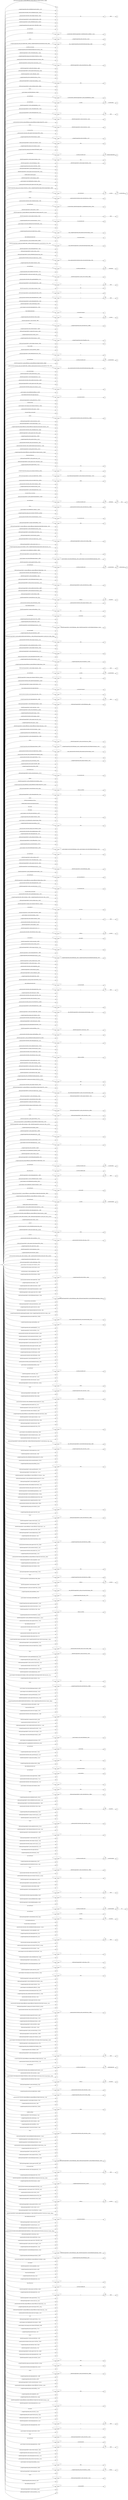 digraph NFA {
  rankdir=LR;
  node [shape=circle, fontsize=10];
  __start [shape=point, label=""];
  __start -> 1;
  558 [label="558"];
  227 [label="227"];
  392 [label="392"];
  57 [label="57"];
  363 [label="363"];
  78 [label="78"];
  158 [label="158"];
  288 [label="288"];
  600 [label="600"];
  718 [label="718"];
  408 [label="408"];
  237 [label="237"];
  779 [label="779"];
  791 [label="791"];
  867 [label="867"];
  248 [label="248"];
  321 [label="321"];
  777 [label="777"];
  626 [label="626"];
  343 [label="343"];
  549 [label="549"];
  197 [label="197"];
  472 [label="472"];
  149 [label="149"];
  467 [label="467"];
  539 [label="539"];
  582 [label="582"];
  551 [label="551"];
  336 [label="336"];
  566 [label="566"];
  684 [label="684"];
  883 [label="883"];
  840 [label="840"];
  732 [label="732"];
  251 [label="251"];
  169 [label="169"];
  795 [label="795"];
  782 [label="782"];
  411 [label="411"];
  302 [label="302"];
  721 [label="721"];
  838 [label="838"];
  360 [label="360"];
  706 [label="706"];
  866 [label="866"];
  871 [label="871"];
  756 [label="756"];
  34 [label="34"];
  451 [label="451"];
  913 [label="913"];
  854 [label="854"];
  71 [label="71"];
  116 [label="116"];
  277 [label="277"];
  564 [label="564"];
  272 [label="272"];
  204 [label="204"];
  196 [label="196"];
  826 [label="826"];
  477 [label="477"];
  543 [label="543"];
  332 [label="332"];
  887 [label="887"];
  680 [label="680"];
  422 [label="422"];
  28 [label="28"];
  491 [label="491"];
  726 [label="726"];
  68 [label="68"];
  314 [label="314"];
  781 [label="781"];
  200 [label="200"];
  773 [label="773"];
  903 [label="903"];
  182 [label="182"];
  221 [label="221"];
  793 [label="793"];
  891 [label="891"];
  511 [label="511"];
  384 [label="384"];
  899 [label="899"];
  429 [label="429"];
  255 [label="255"];
  754 [label="754"];
  893 [label="893"];
  920 [label="920"];
  317 [label="317"];
  8 [label="8"];
  250 [label="250"];
  512 [label="512"];
  291 [label="291"];
  823 [label="823"];
  489 [label="489"];
  524 [label="524"];
  872 [label="872"];
  813 [label="813"];
  486 [label="486"];
  676 [label="676"];
  575 [label="575"];
  120 [label="120"];
  246 [label="246"];
  794 [label="794"];
  819 [label="819"];
  265 [label="265"];
  481 [label="481"];
  60 [label="60"];
  693 [label="693"];
  427 [label="427"];
  687 [label="687"];
  157 [label="157"];
  696 [label="696"];
  437 [label="437"];
  15 [label="15"];
  766 [label="766"];
  3 [label="3"];
  287 [label="287"];
  541 [label="541"];
  865 [label="865"];
  267 [label="267"];
  605 [label="605"];
  568 [label="568"];
  264 [label="264"];
  275 [label="275"];
  596 [label="596"];
  900 [label="900"];
  509 [label="509"];
  515 [label="515"];
  802 [label="802"];
  388 [label="388"];
  126 [label="126"];
  845 [label="845"];
  497 [label="497"];
  531 [label="531"];
  134 [label="134"];
  618 [label="618"];
  588 [label="588"];
  44 [label="44"];
  753 [label="753"];
  17 [label="17"];
  635 [label="635"];
  853 [label="853"];
  488 [label="488"];
  734 [label="734"];
  147 [label="147"];
  276 [label="276"];
  803 [label="803"];
  859 [label="859"];
  861 [label="861"];
  609 [label="609"];
  656 [label="656"];
  663 [label="663"];
  188 [label="188"];
  59 [label="59"];
  419 [label="419"];
  817 [label="817"];
  281 [label="281"];
  338 [label="338"];
  107 [label="107"];
  135 [label="135"];
  507 [label="507"];
  825 [label="825"];
  194 [label="194"];
  21 [label="21"];
  634 [label="634"];
  586 [label="586"];
  235 [label="235"];
  198 [label="198"];
  655 [label="655"];
  904 [label="904"];
  124 [label="124"];
  183 [label="183"];
  209 [label="209"];
  376 [label="376"];
  827 [label="827"];
  740 [label="740"];
  703 [label="703"];
  436 [label="436"];
  855 [label="855"];
  674 [label="674"];
  822 [label="822"];
  884 [label="884"];
  751 [label="751"];
  201 [label="201"];
  84 [label="84"];
  571 [label="571"];
  818 [label="818"];
  759 [label="759"];
  316 [label="316"];
  552 [label="552"];
  538 [label="538"];
  611 [label="611"];
  712 [label="712"];
  651 [label="651"];
  672 [label="672"];
  210 [label="210"];
  748 [label="748"];
  824 [label="824"];
  774 [label="774"];
  584 [label="584"];
  97 [label="97"];
  760 [label="760"];
  503 [label="503"];
  805 [label="805"];
  478 [label="478"];
  557 [label="557"];
  798 [label="798"];
  167 [label="167"];
  171 [label="171"];
  496 [label="496"];
  624 [label="624"];
  637 [label="637"];
  668 [label="668"];
  664 [label="664"];
  713 [label="713"];
  447 [label="447"];
  179 [label="179"];
  889 [label="889"];
  2 [label="2"];
  401 [label="401"];
  80 [label="80"];
  864 [label="864"];
  829 [label="829"];
  374 [label="374"];
  238 [label="238"];
  245 [label="245"];
  462 [label="462"];
  778 [label="778"];
  303 [label="303"];
  670 [label="670"];
  115 [label="115"];
  505 [label="505"];
  20 [label="20"];
  535 [label="535"];
  595 [label="595"];
  698 [label="698"];
  689 [label="689"];
  268 [label="268"];
  897 [label="897"];
  192 [label="192"];
  598 [label="598"];
  785 [label="785"];
  391 [label="391"];
  792 [label="792"];
  140 [label="140"];
  570 [label="570"];
  19 [label="19"];
  151 [label="151"];
  351 [label="351"];
  625 [label="625"];
  440 [label="440"];
  550 [label="550"];
  747 [label="747"];
  339 [label="339"];
  770 [label="770"];
  128 [label="128"];
  463 [label="463"];
  590 [label="590"];
  810 [label="810"];
  341 [label="341"];
  385 [label="385"];
  175 [label="175"];
  379 [label="379"];
  690 [label="690"];
  800 [label="800"];
  830 [label="830"];
  516 [label="516"];
  911 [label="911"];
  654 [label="654"];
  297 [label="297"];
  122 [label="122"];
  58 [label="58"];
  484 [label="484"];
  64 [label="64"];
  373 [label="373"];
  842 [label="842"];
  243 [label="243"];
  371 [label="371"];
  851 [label="851"];
  604 [label="604"];
  879 [label="879"];
  409 [label="409"];
  190 [label="190"];
  622 [label="622"];
  704 [label="704"];
  789 [label="789"];
  860 [label="860"];
  353 [label="353"];
  880 [label="880"];
  30 [label="30"];
  881 [label="881"];
  882 [label="882"];
  764 [label="764"];
  895 [label="895"];
  247 [label="247"];
  11 [label="11"];
  725 [label="725"];
  783 [label="783"];
  212 [label="212"];
  811 [label="811"];
  352 [label="352"];
  43 [label="43"];
  885 [label="885"];
  82 [label="82"];
  355 [label="355"];
  650 [label="650"];
  661 [label="661"];
  254 [label="254"];
  762 [label="762"];
  397 [label="397"];
  841 [label="841"];
  621 [label="621"];
  441 [label="441"];
  163 [label="163"];
  185 [label="185"];
  589 [label="589"];
  13 [label="13"];
  1 [label="1"];
  458 [label="458"];
  407 [label="407"];
  350 [label="350"];
  839 [label="839"];
  386 [label="386"];
  536 [label="536"];
  161 [label="161"];
  435 [label="435"];
  628 [label="628"];
  857 [label="857"];
  61 [label="61"];
  378 [label="378"];
  594 [label="594"];
  390 [label="390"];
  847 [label="847"];
  498 [label="498"];
  159 [label="159"];
  213 [label="213"];
  765 [label="765"];
  249 [label="249"];
  87 [label="87"];
  475 [label="475"];
  502 [label="502"];
  98 [label="98"];
  585 [label="585"];
  849 [label="849"];
  545 [label="545"];
  617 [label="617"];
  89 [label="89"];
  647 [label="647"];
  518 [label="518"];
  96 [label="96"];
  295 [label="295"];
  256 [label="256"];
  425 [label="425"];
  508 [label="508"];
  81 [label="81"];
  540 [label="540"];
  723 [label="723"];
  848 [label="848"];
  308 [label="308"];
  466 [label="466"];
  12 [label="12"];
  170 [label="170"];
  367 [label="367"];
  70 [label="70"];
  100 [label="100"];
  88 [label="88"];
  186 [label="186"];
  4 [label="4"];
  523 [label="523"];
  691 [label="691"];
  485 [label="485"];
  236 [label="236"];
  868 [label="868"];
  692 [label="692"];
  744 [label="744"];
  207 [label="207"];
  912 [label="912"];
  94 [label="94"];
  709 [label="709"];
  522 [label="522"];
  347 [label="347"];
  471 [label="471"];
  490 [label="490"];
  121 [label="121"];
  51 [label="51"];
  404 [label="404"];
  168 [label="168"];
  141 [label="141"];
  399 [label="399"];
  74 [label="74"];
  101 [label="101"];
  269 [label="269"];
  638 [label="638"];
  643 [label="643"];
  547 [label="547"];
  671 [label="671"];
  114 [label="114"];
  446 [label="446"];
  642 [label="642"];
  225 [label="225"];
  561 [label="561"];
  76 [label="76"];
  554 [label="554"];
  653 [label="653"];
  715 [label="715"];
  615 [label="615"];
  393 [label="393"];
  49 [label="49"];
  896 [label="896"];
  917 [label="917"];
  821 [label="821"];
  206 [label="206"];
  415 [label="415"];
  768 [label="768"];
  556 [label="556"];
  548 [label="548"];
  323 [label="323"];
  444 [label="444"];
  349 [label="349"];
  286 [label="286"];
  129 [label="129"];
  767 [label="767"];
  340 [label="340"];
  562 [label="562"];
  724 [label="724"];
  506 [label="506"];
  632 [label="632"];
  193 [label="193"];
  761 [label="761"];
  799 [label="799"];
  26 [label="26"];
  521 [label="521"];
  577 [label="577"];
  223 [label="223"];
  729 [label="729"];
  749 [label="749"];
  837 [label="837"];
  553 [label="553"];
  771 [label="771"];
  195 [label="195"];
  788 [label="788"];
  29 [label="29"];
  499 [label="499"];
  154 [label="154"];
  38 [label="38"];
  720 [label="720"];
  908 [label="908"];
  815 [label="815"];
  337 [label="337"];
  533 [label="533"];
  843 [label="843"];
  406 [label="406"];
  487 [label="487"];
  844 [label="844"];
  109 [label="109"];
  591 [label="591"];
  244 [label="244"];
  494 [label="494"];
  874 [label="874"];
  370 [label="370"];
  184 [label="184"];
  266 [label="266"];
  606 [label="606"];
  738 [label="738"];
  716 [label="716"];
  461 [label="461"];
  219 [label="219"];
  772 [label="772"];
  279 [label="279"];
  112 [label="112"];
  365 [label="365"];
  784 [label="784"];
  294 [label="294"];
  862 [label="862"];
  123 [label="123"];
  309 [label="309"];
  329 [label="329"];
  110 [label="110"];
  504 [label="504"];
  623 [label="623"];
  27 [label="27"];
  418 [label="418"];
  627 [label="627"];
  858 [label="858"];
  639 [label="639"];
  240 [label="240"];
  685 [label="685"];
  52 [label="52"];
  258 [label="258"];
  315 [label="315"];
  222 [label="222"];
  231 [label="231"];
  470 [label="470"];
  130 [label="130"];
  493 [label="493"];
  790 [label="790"];
  581 [label="581"];
  686 [label="686"];
  72 [label="72"];
  173 [label="173"];
  166 [label="166"];
  217 [label="217"];
  834 [label="834"];
  178 [label="178"];
  525 [label="525"];
  174 [label="174"];
  731 [label="731"];
  203 [label="203"];
  797 [label="797"];
  448 [label="448"];
  495 [label="495"];
  424 [label="424"];
  176 [label="176"];
  657 [label="657"];
  909 [label="909"];
  645 [label="645"];
  280 [label="280"];
  290 [label="290"];
  53 [label="53"];
  307 [label="307"];
  421 [label="421"];
  180 [label="180"];
  187 [label="187"];
  189 [label="189"];
  476 [label="476"];
  62 [label="62"];
  318 [label="318"];
  633 [label="633"];
  808 [label="808"];
  18 [label="18"];
  836 [label="836"];
  345 [label="345"];
  416 [label="416"];
  750 [label="750"];
  796 [label="796"];
  546 [label="546"];
  131 [label="131"];
  659 [label="659"];
  890 [label="890"];
  544 [label="544"];
  274 [label="274"];
  473 [label="473"];
  465 [label="465"];
  224 [label="224"];
  83 [label="83"];
  214 [label="214"];
  682 [label="682"];
  612 [label="612"];
  389 [label="389"];
  573 [label="573"];
  601 [label="601"];
  870 [label="870"];
  806 [label="806"];
  906 [label="906"];
  90 [label="90"];
  69 [label="69"];
  455 [label="455"];
  679 [label="679"];
  55 [label="55"];
  322 [label="322"];
  263 [label="263"];
  148 [label="148"];
  79 [label="79"];
  205 [label="205"];
  241 [label="241"];
  801 [label="801"];
  915 [label="915"];
  400 [label="400"];
  492 [label="492"];
  387 [label="387"];
  239 [label="239"];
  602 [label="602"];
  597 [label="597"];
  567 [label="567"];
  326 [label="326"];
  301 [label="301"];
  67 [label="67"];
  480 [label="480"];
  111 [label="111"];
  324 [label="324"];
  431 [label="431"];
  33 [label="33"];
  649 [label="649"];
  328 [label="328"];
  208 [label="208"];
  678 [label="678"];
  888 [label="888"];
  450 [label="450"];
  537 [label="537"];
  483 [label="483"];
  305 [label="305"];
  746 [label="746"];
  335 [label="335"];
  300 [label="300"];
  453 [label="453"];
  380 [label="380"];
  405 [label="405"];
  139 [label="139"];
  5 [label="5"];
  181 [label="181"];
  620 [label="620"];
  877 [label="877"];
  73 [label="73"];
  138 [label="138"];
  211 [label="211"];
  580 [label="580"];
  118 [label="118"];
  894 [label="894"];
  776 [label="776"];
  459 [label="459"];
  412 [label="412"];
  701 [label="701"];
  334 [label="334"];
  636 [label="636"];
  103 [label="103"];
  119 [label="119"];
  710 [label="710"];
  65 [label="65"];
  433 [label="433"];
  741 [label="741"];
  828 [label="828"];
  648 [label="648"];
  312 [label="312"];
  705 [label="705"];
  311 [label="311"];
  907 [label="907"];
  298 [label="298"];
  156 [label="156"];
  306 [label="306"];
  757 [label="757"];
  752 [label="752"];
  510 [label="510"];
  413 [label="413"];
  331 [label="331"];
  113 [label="113"];
  357 [label="357"];
  22 [label="22"];
  260 [label="260"];
  155 [label="155"];
  398 [label="398"];
  93 [label="93"];
  346 [label="346"];
  669 [label="669"];
  257 [label="257"];
  607 [label="607"];
  758 [label="758"];
  728 [label="728"];
  403 [label="403"];
  833 [label="833"];
  218 [label="218"];
  529 [label="529"];
  146 [label="146"];
  47 [label="47"];
  165 [label="165"];
  396 [label="396"];
  342 [label="342"];
  454 [label="454"];
  14 [label="14"];
  359 [label="359"];
  835 [label="835"];
  92 [label="92"];
  63 [label="63"];
  162 [label="162"];
  527 [label="527"];
  739 [label="739"];
  873 [label="873"];
  228 [label="228"];
  576 [label="576"];
  631 [label="631"];
  95 [label="95"];
  232 [label="232"];
  569 [label="569"];
  807 [label="807"];
  320 [label="320"];
  45 [label="45"];
  474 [label="474"];
  863 [label="863"];
  850 [label="850"];
  675 [label="675"];
  688 [label="688"];
  513 [label="513"];
  519 [label="519"];
  644 [label="644"];
  658 [label="658"];
  75 [label="75"];
  50 [label="50"];
  697 [label="697"];
  16 [label="16"];
  372 [label="372"];
  809 [label="809"];
  253 [label="253"];
  368 [label="368"];
  892 [label="892"];
  143 [label="143"];
  41 [label="41"];
  443 [label="443"];
  667 [label="667"];
  99 [label="99"];
  177 [label="177"];
  528 [label="528"];
  46 [label="46"];
  410 [label="410"];
  456 [label="456"];
  285 [label="285"];
  812 [label="812"];
  780 [label="780"];
  152 [label="152"];
  699 [label="699"];
  616 [label="616"];
  125 [label="125"];
  852 [label="852"];
  856 [label="856"];
  54 [label="54"];
  432 [label="432"];
  361 [label="361"];
  364 [label="364"];
  763 [label="763"];
  108 [label="108"];
  40 [label="40"];
  702 [label="702"];
  369 [label="369"];
  755 [label="755"];
  579 [label="579"];
  641 [label="641"];
  526 [label="526"];
  787 [label="787"];
  439 [label="439"];
  735 [label="735"];
  172 [label="172"];
  423 [label="423"];
  578 [label="578"];
  310 [label="310"];
  730 [label="730"];
  876 [label="876"];
  150 [label="150"];
  330 [label="330"];
  132 [label="132"];
  420 [label="420"];
  32 [label="32"];
  560 [label="560"];
  105 [label="105"];
  48 [label="48"];
  127 [label="127"];
  144 [label="144"];
  292 [label="292"];
  681 [label="681"];
  683 [label="683"];
  434 [label="434"];
  613 [label="613"];
  563 [label="563"];
  278 [label="278"];
  742 [label="742"];
  468 [label="468"];
  695 [label="695"];
  199 [label="199"];
  514 [label="514"];
  229 [label="229"];
  381 [label="381"];
  520 [label="520"];
  700 [label="700"];
  832 [label="832"];
  910 [label="910"];
  191 [label="191"];
  117 [label="117"];
  816 [label="816"];
  694 [label="694"];
  56 [label="56"];
  145 [label="145"];
  737 [label="737"];
  284 [label="284"];
  714 [label="714"];
  215 [label="215"];
  905 [label="905"];
  313 [label="313"];
  35 [label="35"];
  565 [label="565"];
  426 [label="426"];
  299 [label="299"];
  319 [label="319"];
  31 [label="31"];
  542 [label="542"];
  820 [label="820"];
  259 [label="259"];
  377 [label="377"];
  304 [label="304"];
  711 [label="711"];
  886 [label="886"];
  530 [label="530"];
  574 [label="574"];
  442 [label="442"];
  457 [label="457"];
  36 [label="36"];
  333 [label="333"];
  593 [label="593"];
  814 [label="814"];
  673 [label="673"];
  629 [label="629"];
  592 [label="592"];
  901 [label="901"];
  164 [label="164"];
  344 [label="344"];
  383 [label="383"];
  273 [label="273"];
  153 [label="153"];
  417 [label="417"];
  142 [label="142"];
  226 [label="226"];
  402 [label="402"];
  85 [label="85"];
  619 [label="619"];
  652 [label="652"];
  677 [label="677"];
  708 [label="708"];
  736 [label="736"];
  610 [label="610"];
  722 [label="722"];
  775 [label="775"];
  500 [label="500"];
  42 [label="42"];
  6 [label="6"];
  25 [label="25"];
  717 [label="717"];
  914 [label="914"];
  366 [label="366"];
  452 [label="452"];
  614 [label="614"];
  786 [label="786"];
  464 [label="464"];
  136 [label="136"];
  666 [label="666"];
  133 [label="133"];
  66 [label="66"];
  438 [label="438"];
  7 [label="7"];
  354 [label="354"];
  460 [label="460"];
  804 [label="804"];
  106 [label="106"];
  599 [label="599"];
  293 [label="293"];
  559 [label="559"];
  395 [label="395"];
  846 [label="846"];
  479 [label="479"];
  216 [label="216"];
  23 [label="23"];
  327 [label="327"];
  362 [label="362"];
  707 [label="707"];
  24 [label="24"];
  501 [label="501"];
  660 [label="660"];
  358 [label="358"];
  414 [label="414"];
  271 [label="271"];
  608 [label="608"];
  37 [label="37"];
  242 [label="242"];
  555 [label="555"];
  296 [label="296"];
  86 [label="86"];
  878 [label="878"];
  428 [label="428"];
  916 [label="916"];
  583 [label="583"];
  727 [label="727"];
  733 [label="733"];
  234 [label="234"];
  282 [label="282"];
  902 [label="902"];
  102 [label="102"];
  469 [label="469"];
  9 [label="9"];
  137 [label="137"];
  283 [label="283"];
  289 [label="289"];
  445 [label="445"];
  587 [label="587"];
  160 [label="160"];
  394 [label="394"];
  202 [label="202"];
  77 [label="77"];
  91 [label="91"];
  869 [label="869"];
  348 [label="348"];
  375 [label="375"];
  603 [label="603"];
  39 [label="39"];
  220 [label="220"];
  252 [label="252"];
  230 [label="230"];
  382 [label="382"];
  532 [label="532"];
  919 [label="919"];
  262 [label="262"];
  233 [label="233"];
  918 [label="918"];
  449 [label="449"];
  646 [label="646"];
  534 [label="534"];
  356 [label="356"];
  745 [label="745"];
  630 [label="630"];
  898 [label="898"];
  430 [label="430"];
  831 [label="831"];
  769 [label="769"];
  572 [label="572"];
  719 [label="719"];
  325 [label="325"];
  517 [label="517"];
  104 [label="104"];
  743 [label="743"];
  270 [label="270"];
  665 [label="665"];
  875 [label="875"];
  261 [label="261"];
  10 [label="10"];
  482 [label="482"];
  662 [label="662"];
  640 [label="640"];
  { node [shape=doublecircle]; 2 4 5 7 9 11 13 15 16 18 20 21 22 23 25 27 28 29 30 31 32 33 34 35 36 37 38 39 40 42 43 45 47 48 49 50 52 53 54 55 56 57 58 59 60 61 62 63 65 66 67 68 69 70 71 72 73 74 75 77 80 81 82 83 85 86 87 88 89 90 91 92 93 94 97 100 102 103 104 106 107 108 110 111 112 113 114 116 117 119 121 123 125 127 128 129 130 131 132 133 134 135 136 137 138 139 140 141 142 143 144 145 146 147 148 149 150 152 153 154 156 159 160 161 163 166 167 169 172 173 174 175 176 177 178 180 181 182 183 184 185 186 187 188 189 190 191 192 193 194 195 196 197 199 200 201 203 204 206 207 209 210 211 213 215 216 217 218 219 221 223 224 225 226 227 228 229 230 231 232 233 234 236 237 238 239 240 241 242 243 244 245 246 248 251 252 253 254 256 257 258 259 260 261 262 263 264 265 266 267 269 272 274 276 278 280 281 282 283 286 289 291 292 294 296 298 299 300 302 303 304 306 307 308 309 310 312 314 316 318 320 322 323 324 325 326 327 328 329 330 331 332 333 334 335 336 337 338 339 340 341 342 343 344 346 347 348 350 353 354 355 357 360 361 363 366 367 368 369 370 371 372 374 375 376 377 378 379 380 381 382 383 384 385 386 387 388 389 390 392 393 395 397 398 399 400 402 403 404 405 406 407 408 409 410 411 412 413 414 416 417 418 419 420 421 422 423 424 425 426 428 431 432 433 434 436 437 438 439 440 441 442 443 444 445 446 449 452 454 455 456 457 459 461 463 464 465 466 468 469 470 472 473 474 475 476 478 479 480 482 484 486 488 490 491 492 493 494 495 496 497 498 499 500 501 502 503 504 505 506 507 508 509 510 511 512 513 514 516 517 518 520 523 524 525 527 530 531 533 536 537 538 539 540 541 542 544 545 546 547 548 549 550 551 552 553 554 555 556 557 558 559 560 562 563 565 567 568 569 570 572 573 574 575 576 577 578 579 580 581 582 583 585 586 587 588 589 590 591 592 593 594 595 597 600 601 602 603 605 606 607 608 609 610 611 612 613 614 615 618 621 623 624 626 628 630 631 632 633 634 635 636 638 639 640 642 643 644 645 646 648 649 650 652 654 656 658 660 661 662 663 664 665 666 667 668 669 670 671 672 673 674 675 676 677 678 679 680 681 682 683 684 685 686 688 689 690 692 695 696 697 699 702 703 705 708 709 710 711 712 713 714 716 717 718 719 720 721 722 723 724 725 726 727 728 729 730 731 732 733 734 736 737 738 740 741 742 744 745 747 748 749 750 751 752 753 754 756 757 759 761 763 764 765 766 768 771 772 776 777 778 779 781 784 787 790 792 794 796 798 801 804 808 811 815 818 821 825 828 830 832 834 836 838 840 842 843 844 845 846 848 850 851 852 853 854 855 856 857 858 859 860 862 864 866 868 870 872 874 876 877 878 879 880 881 882 883 885 887 889 891 893 895 897 899 900 901 902 904 906 908 910 912 914 916 918 919 920 }
  1 -> 2 [label="#gw-desktop-herotator"];
  1 -> 3 [label="#gw-desktop-herotator"];
  3 -> 3 [label="*"];
  3 -> 4 [label=".a-carousel-viewport"];
  1 -> 5 [label="#gw-desktop-herotator.tall"];
  1 -> 6 [label="#gw-desktop-herotator.tall"];
  6 -> 6 [label="*"];
  6 -> 7 [label=".a-carousel-container"];
  1 -> 8 [label="#gw-desktop-herotator.tall"];
  8 -> 8 [label="*"];
  8 -> 9 [label=".a-carousel-controls"];
  1 -> 10 [label="#gw-desktop-herotator.tall"];
  10 -> 10 [label="*"];
  10 -> 11 [label=".a-carousel-left"];
  1 -> 12 [label="#gw-desktop-herotator.tall"];
  12 -> 12 [label="*"];
  12 -> 13 [label=".a-carousel-right"];
  1 -> 14 [label="#gw-desktop-herotator.tall"];
  14 -> 14 [label="*"];
  14 -> 15 [label=".a-carousel-viewport"];
  1 -> 16 [label="#gw-desktop-herotator.tall.single-slide-hero"];
  1 -> 17 [label="#gw-desktop-herotator.tall.single-slide-hero"];
  17 -> 17 [label="*"];
  17 -> 18 [label=".a-carousel-controls"];
  1 -> 19 [label="#gw-desktop-herotator.tall.single-slide-hero"];
  19 -> 19 [label="*"];
  19 -> 20 [label=".a-carousel-viewport"];
  1 -> 21 [label="#icp-touch-link-cop"];
  1 -> 22 [label="#icp-touch-link-country"];
  1 -> 23 [label="#icp-touch-link-language"];
  1 -> 24 [label="#nav-flyout-ewc"];
  24 -> 24 [label="*"];
  24 -> 25 [label=".nav-flyout-buffer-left"];
  1 -> 26 [label="#nav-flyout-ewc"];
  26 -> 26 [label="*"];
  26 -> 27 [label=".nav-flyout-buffer-right"];
  1 -> 28 [label="-webkit-media-controls-panel"];
  1 -> 29 [label="-webkit-media-controls-panel-container"];
  1 -> 30 [label="-webkit-media-controls-start-playback-button"];
  1 -> 31 [label="-webkit-scrollbar"];
  1 -> 32 [label="._ameyal-product-shoveler_energy-efficiency_energy-efficiency-badge-data-sheet-label-container__2iei2"];
  1 -> 33 [label="._ameyal-product-shoveler_energy-efficiency_energy-efficiency-badge-data-sheet-label__3b6x3"];
  1 -> 34 [label="._ameyal-product-shoveler_energy-efficiency_energy-efficiency-badge-rating-2021__2q_3p"];
  1 -> 35 [label="._ameyal-product-shoveler_energy-efficiency_energy-efficiency-badge-rating-sign__1ronk"];
  1 -> 36 [label="._ameyal-product-shoveler_energy-efficiency_energy-efficiency-badge-rating__3_0en"];
  1 -> 37 [label="._ameyal-product-shoveler_energy-efficiency_energy-efficiency-badge-shape__1icjy"];
  1 -> 38 [label="._ameyal-product-shoveler_energy-efficiency_energy-efficiency-badge-standard__28gp8"];
  1 -> 39 [label="._ameyal-product-shoveler_energy-efficiency_energy-efficiency-container__1pkva"];
  1 -> 40 [label="._ameyal-product-shoveler_image_asin-container-white-box__qwmgo"];
  1 -> 41 [label="._ameyal-product-shoveler_image_asin-container-white-box__qwmgo"];
  41 -> 41 [label="*"];
  41 -> 42 [label="img"];
  1 -> 43 [label="._ameyal-product-shoveler_image_asin-container__2jycm"];
  1 -> 44 [label="._ameyal-product-shoveler_image_asin-container__2jycm"];
  44 -> 44 [label="*"];
  44 -> 45 [label="img"];
  1 -> 46 [label="._ameyal-product-shoveler_image_base-padding__2zxn3"];
  46 -> 46 [label="*"];
  46 -> 47 [label="img"];
  1 -> 48 [label="._ameyal-product-shoveler_image_force-square__yjzpk"];
  1 -> 49 [label="._ameyal-product-shoveler_image_override-square__2e4zf"];
  1 -> 50 [label="._ameyal-product-shoveler_image_round-corners__2y_fs"];
  1 -> 51 [label="._ameyal-product-shoveler_image_small-padding__15rrh"];
  51 -> 51 [label="*"];
  51 -> 52 [label="img"];
  1 -> 53 [label="._ameyal-product-shoveler_style_ad-feedback-loading-spinnner-rtl__2booy"];
  1 -> 54 [label="._ameyal-product-shoveler_style_ad-feedback-loading-spinnner__1nmzw"];
  1 -> 55 [label="._ameyal-product-shoveler_style_ad-feedback-primary-link__2bizi"];
  1 -> 56 [label="._ameyal-product-shoveler_style_ad-feedback-sprite-mobile__2_rj8"];
  1 -> 57 [label="._ameyal-product-shoveler_style_ad-feedback-sprite__28uwb"];
  1 -> 58 [label="._ameyal-product-shoveler_style_ad-feedback-text-desktop__q3xp_"];
  1 -> 59 [label="._ameyal-product-shoveler_style_ad-feedback-text__2hjq9"];
  1 -> 60 [label="._ameyal-product-shoveler_style_apexbadgelabel__2-vye"];
  1 -> 61 [label="._ameyal-product-shoveler_style_apexbadgemessage__1thvd"];
  1 -> 62 [label="._ameyal-product-shoveler_style_aspect-button-group__1lqug"];
  1 -> 63 [label="._ameyal-product-shoveler_style_aspect-button__7ch_e"];
  1 -> 64 [label="._ameyal-product-shoveler_style_aspect-button__7ch_e"];
  64 -> 65 [label="svg"];
  1 -> 66 [label="._ameyal-product-shoveler_style_aspect-ratio-1236x1080__3aezl"];
  1 -> 67 [label="._ameyal-product-shoveler_style_aspect-ratio-15x3__1h649"];
  1 -> 68 [label="._ameyal-product-shoveler_style_aspect-ratio-16x9__cbpv8"];
  1 -> 69 [label="._ameyal-product-shoveler_style_aspect-ratio-4x3__3bewi"];
  1 -> 70 [label="._ameyal-product-shoveler_style_aspect-ratio-5x8__2ianz"];
  1 -> 71 [label="._ameyal-product-shoveler_style_aspect-ratio-dynamic-60vh__3n5g_"];
  1 -> 72 [label="._ameyal-product-shoveler_style_aspect-ratio-fill__2zjfb"];
  1 -> 73 [label="._ameyal-product-shoveler_style_aspect-text__s4pu1"];
  1 -> 74 [label="._ameyal-product-shoveler_style_autoplay-span__2cmfc"];
  1 -> 75 [label="._ameyal-product-shoveler_style_badge-container__20aj2"];
  1 -> 76 [label="._ameyal-product-shoveler_style_badge-container__20aj2"];
  76 -> 77 [label="div"];
  1 -> 78 [label="._ameyal-product-shoveler_style_badge-container__20aj2"];
  78 -> 79 [label="div"];
  79 -> 80 [label="span"];
  1 -> 81 [label="._ameyal-product-shoveler_style_badgelabel__pj5rc"];
  1 -> 82 [label="._ameyal-product-shoveler_style_badgemessage__2dtw7"];
  1 -> 83 [label="._ameyal-product-shoveler_style_carouselcontainer__3n7m1"];
  1 -> 84 [label="._ameyal-product-shoveler_style_carouselcontainer__3n7m1"];
  84 -> 84 [label="*"];
  84 -> 85 [label="li.a-carousel-card"];
  1 -> 86 [label="._ameyal-product-shoveler_style_close-icon-wrapper__1zvdc"];
  1 -> 87 [label="._ameyal-product-shoveler_style_close-icon__2rjs3"];
  1 -> 88 [label="._ameyal-product-shoveler_style_close-text__2-gwn"];
  1 -> 89 [label="._ameyal-product-shoveler_style_cta-link__2xo74"];
  1 -> 90 [label="._ameyal-product-shoveler_style_desktop-close-button__1il_p"];
  1 -> 91 [label="._ameyal-product-shoveler_style_displaycount__1mvut"];
  1 -> 92 [label="._ameyal-product-shoveler_style_empty-footer__2d59h"];
  1 -> 93 [label="._ameyal-product-shoveler_style_five-pack__1-tql"];
  1 -> 94 [label="._ameyal-product-shoveler_style_fluid-lazy-video__finms"];
  1 -> 95 [label="._ameyal-product-shoveler_style_fluid-lazy-video__finms"];
  95 -> 95 [label="*"];
  95 -> 96 [label=".video-js"];
  96 -> 96 [label="*"];
  96 -> 97 [label=".vjs-poster"];
  1 -> 98 [label="._ameyal-product-shoveler_style_fluid-lazy-video__finms"];
  98 -> 98 [label="*"];
  98 -> 99 [label=".video-js"];
  99 -> 99 [label="*"];
  99 -> 100 [label=".vjs-tech"];
  1 -> 101 [label="._ameyal-product-shoveler_style_fluid-lazy-video__finms"];
  101 -> 101 [label="*"];
  101 -> 102 [label=".video-js.vjs-fluid"];
  1 -> 103 [label="._ameyal-product-shoveler_style_four-pack__1ufgr"];
  1 -> 104 [label="._ameyal-product-shoveler_style_gw-hero-close-button__3svyz"];
  1 -> 105 [label="._ameyal-product-shoveler_style_gw-hero-close-button__3svyz"];
  105 -> 105 [label="*"];
  105 -> 106 [label="._ameyal-product-shoveler_style_close-black-icon__3hkbe"];
  1 -> 107 [label="._ameyal-product-shoveler_style_gwm-link-footer__3of47"];
  1 -> 108 [label="._ameyal-product-shoveler_style_haulribbon__3vzni"];
  1 -> 109 [label="._ameyal-product-shoveler_style_haulribbon__3vzni"];
  109 -> 109 [label="*"];
  109 -> 110 [label="._ameyal-product-shoveler_style_logo__15d-3"];
  1 -> 111 [label="._ameyal-product-shoveler_style_header-icon__2cuvv"];
  1 -> 112 [label="._ameyal-product-shoveler_style_header-link__cuhok"];
  1 -> 113 [label="._ameyal-product-shoveler_style_header__1vgdj"];
  1 -> 114 [label="._ameyal-product-shoveler_style_image-container__2oiza"];
  1 -> 115 [label="._ameyal-product-shoveler_style_image-container__2oiza"];
  115 -> 115 [label="*"];
  115 -> 116 [label="img"];
  1 -> 117 [label="._ameyal-product-shoveler_style_inlineerrordetails__1nbx-"];
  1 -> 118 [label="._ameyal-product-shoveler_style_lazy-loaded-video__3m5dg"];
  118 -> 118 [label="*"];
  118 -> 119 [label="._ameyal-product-shoveler_style_cover-cta-link__2hkjp"];
  1 -> 120 [label="._ameyal-product-shoveler_style_lazy-loaded-video__3m5dg"];
  120 -> 120 [label="*"];
  120 -> 121 [label="img._ameyal-product-shoveler_style_cover-portrait-image__2lhzl"];
  1 -> 122 [label="._ameyal-product-shoveler_style_lazy-loaded-video__3m5dg"];
  122 -> 122 [label="*"];
  122 -> 123 [label="img._ameyal-product-shoveler_style_dynamic-portrait-image__1wrzd"];
  1 -> 124 [label="._ameyal-product-shoveler_style_lazy-loaded-video__3m5dg"];
  124 -> 124 [label="*"];
  124 -> 125 [label="video"];
  1 -> 126 [label="._ameyal-product-shoveler_style_lazy-loaded-video__3m5dg._ameyal-product-shoveler_style_fluid-lazy-video__finms"];
  126 -> 126 [label="*"];
  126 -> 127 [label="img._ameyal-product-shoveler_style_fluid-landscape-image__te6pt"];
  1 -> 128 [label="._ameyal-product-shoveler_style_logogap__nknz9"];
  1 -> 129 [label="._ameyal-product-shoveler_style_logorectangle__1vjwu"];
  1 -> 130 [label="._ameyal-product-shoveler_style_logosquarecontainer__3paoc"];
  1 -> 131 [label="._ameyal-product-shoveler_style_logosquare__3nzyi"];
  1 -> 132 [label="._ameyal-product-shoveler_style_logo__2zq-n"];
  1 -> 133 [label="._ameyal-product-shoveler_style_mixed-button__2og-m"];
  1 -> 134 [label="._ameyal-product-shoveler_style_mobile-close-button__3pb07"];
  1 -> 135 [label="._ameyal-product-shoveler_style_mobile-double-border-link-focus__1oz9p"];
  1 -> 136 [label="._ameyal-product-shoveler_style_mobile-double-border-link-focus__1oz9p._ameyal-product-shoveler_style_focus-visible__3hkmx"];
  1 -> 137 [label="._ameyal-product-shoveler_style_mosaic-card-body__1hmts"];
  1 -> 138 [label="._ameyal-product-shoveler_style_mosaic-card__1c-_r"];
  1 -> 139 [label="._ameyal-product-shoveler_style_negative-button__1dvqz"];
  1 -> 140 [label="._ameyal-product-shoveler_style_negativemarginadjust__1nqu9"];
  1 -> 141 [label="._ameyal-product-shoveler_style_onelinetruncation__2wwse"];
  1 -> 142 [label="._ameyal-product-shoveler_style_overlay__3sx3u"];
  1 -> 143 [label="._ameyal-product-shoveler_style_positive-button__3uoc3"];
  1 -> 144 [label="._ameyal-product-shoveler_style_poster-image__1w0ya"];
  1 -> 145 [label="._ameyal-product-shoveler_style_smarttext__ubpew"];
  1 -> 146 [label="._ameyal-product-shoveler_style_spcsrftreatment__-hwvo"];
  1 -> 147 [label="._ameyal-product-shoveler_style_spacer__7pyg3"];
  1 -> 148 [label="._ameyal-product-shoveler_style_stacking-context__3pbqe"];
  1 -> 149 [label="._ameyal-product-shoveler_style_theming-background-override__1hfzj"];
  1 -> 150 [label="._ameyal-product-shoveler_style_theming-text-color__2f7xc"];
  1 -> 151 [label="._ameyal-product-shoveler_style_theming-text-color__2f7xc"];
  151 -> 151 [label="*"];
  151 -> 152 [label="a"];
  1 -> 153 [label="._ameyal-product-shoveler_style_themingtextcolorwhite__1zryo"];
  1 -> 154 [label="._ameyal-product-shoveler_style_themingtextcolor__1ykkf"];
  1 -> 155 [label="._ameyal-product-shoveler_style_themingtextcolor__1ykkf"];
  155 -> 155 [label="*"];
  155 -> 156 [label="a"];
  1 -> 157 [label="._ameyal-product-shoveler_style_themingtextcolor__1ykkf"];
  157 -> 157 [label="*"];
  157 -> 158 [label="a"];
  158 -> 158 [label="*"];
  158 -> 159 [label="span"];
  1 -> 160 [label="._ameyal-product-shoveler_style_themingtextcolor__1oqsi"];
  1 -> 161 [label="._ameyal-product-shoveler_style_themingtextcolor__2lcvl"];
  1 -> 162 [label="._ameyal-product-shoveler_style_themingtextcolor__2lcvl"];
  162 -> 162 [label="*"];
  162 -> 163 [label="a"];
  1 -> 164 [label="._ameyal-product-shoveler_style_themingtextcolor__2lcvl"];
  164 -> 164 [label="*"];
  164 -> 165 [label="a"];
  165 -> 165 [label="*"];
  165 -> 166 [label="span"];
  1 -> 167 [label="._ameyal-product-shoveler_style_themingtextcolor__lrzuc"];
  1 -> 168 [label="._ameyal-product-shoveler_style_themingtextcolor__lrzuc"];
  168 -> 168 [label="*"];
  168 -> 169 [label="a"];
  1 -> 170 [label="._ameyal-product-shoveler_style_themingtextcolor__lrzuc"];
  170 -> 170 [label="*"];
  170 -> 171 [label="a"];
  171 -> 171 [label="*"];
  171 -> 172 [label="span"];
  1 -> 173 [label="._ameyal-product-shoveler_style_three-pack__5s3hp"];
  1 -> 174 [label="._ameyal-product-shoveler_style_threelinetruncation__ukujj"];
  1 -> 175 [label="._ameyal-product-shoveler_style_tile-container__1qgav"];
  1 -> 176 [label="._ameyal-product-shoveler_style_tile-grid__qmxny"];
  1 -> 177 [label="._ameyal-product-shoveler_style_tile-link__38lta"];
  1 -> 178 [label="._ameyal-product-shoveler_style_tile-theming__3eeyj"];
  1 -> 179 [label="._ameyal-product-shoveler_style_tile-theming__3eeyj"];
  179 -> 180 [label="._ameyal-product-shoveler_style_image-container__2oiza"];
  1 -> 181 [label="._ameyal-product-shoveler_style_truncation__x9-69"];
  1 -> 182 [label="._ameyal-product-shoveler_style_twolinetruncation__16tlv"];
  1 -> 183 [label="._ameyal-product-shoveler_style_video-container__1hks1"];
  1 -> 184 [label="._ameyal-product-shoveler_style_video-container__1hks1._ameyal-product-shoveler_style_show-video__xx4wm"];
  1 -> 185 [label="._ameyal-product-shoveler_style_wd-backdrop-data__1znxg"];
  1 -> 186 [label="._ameyal-product-shoveler_style_wd-card-link-focus__sm6xn"];
  1 -> 187 [label="._ameyal-product-shoveler_style_wdheader__edrev"];
  1 -> 188 [label="._cropped-image-link_energy-efficiency_energy-efficiency-badge-data-sheet-label-container__2iei2"];
  1 -> 189 [label="._cropped-image-link_energy-efficiency_energy-efficiency-badge-data-sheet-label__3b6x3"];
  1 -> 190 [label="._cropped-image-link_energy-efficiency_energy-efficiency-badge-rating-2021__2q_3p"];
  1 -> 191 [label="._cropped-image-link_energy-efficiency_energy-efficiency-badge-rating-sign__1ronk"];
  1 -> 192 [label="._cropped-image-link_energy-efficiency_energy-efficiency-badge-rating__3_0en"];
  1 -> 193 [label="._cropped-image-link_energy-efficiency_energy-efficiency-badge-shape__1icjy"];
  1 -> 194 [label="._cropped-image-link_energy-efficiency_energy-efficiency-badge-standard__28gp8"];
  1 -> 195 [label="._cropped-image-link_energy-efficiency_energy-efficiency-container__1pkva"];
  1 -> 196 [label="._cropped-image-link_image_asin-container-full-height__moklf"];
  1 -> 197 [label="._cropped-image-link_image_asin-container-white-box__3stwp"];
  1 -> 198 [label="._cropped-image-link_image_asin-container-white-box__3stwp"];
  198 -> 198 [label="*"];
  198 -> 199 [label="img"];
  1 -> 200 [label="._cropped-image-link_image_asin-container-white-box__3stwp._cropped-image-link_image_reduce-image-height__23dy8"];
  1 -> 201 [label="._cropped-image-link_image_asin-container-white-box__qwmgo"];
  1 -> 202 [label="._cropped-image-link_image_asin-container-white-box__qwmgo"];
  202 -> 202 [label="*"];
  202 -> 203 [label="img"];
  1 -> 204 [label="._cropped-image-link_image_asin-container__2jycm"];
  1 -> 205 [label="._cropped-image-link_image_asin-container__2jycm"];
  205 -> 205 [label="*"];
  205 -> 206 [label="img"];
  1 -> 207 [label="._cropped-image-link_image_asin-container__lry5p"];
  1 -> 208 [label="._cropped-image-link_image_asin-container__lry5p"];
  208 -> 208 [label="*"];
  208 -> 209 [label="img"];
  1 -> 210 [label="._cropped-image-link_image_asin-container__lry5p._cropped-image-link_image_border-radius-top-only__2tz_o"];
  1 -> 211 [label="._cropped-image-link_image_asin-container__lry5p._cropped-image-link_image_reduce-image-height__23dy8"];
  1 -> 212 [label="._cropped-image-link_image_base-padding__2zxn3"];
  212 -> 212 [label="*"];
  212 -> 213 [label="img"];
  1 -> 214 [label="._cropped-image-link_image_base-padding__mne_u"];
  214 -> 214 [label="*"];
  214 -> 215 [label="img"];
  1 -> 216 [label="._cropped-image-link_image_force-square__yjzpk"];
  1 -> 217 [label="._cropped-image-link_image_override-square__2e4zf"];
  1 -> 218 [label="._cropped-image-link_image_round-corners__22iow"];
  1 -> 219 [label="._cropped-image-link_image_round-corners__2y_fs"];
  1 -> 220 [label="._cropped-image-link_image_small-padding__15rrh"];
  220 -> 220 [label="*"];
  220 -> 221 [label="img"];
  1 -> 222 [label="._cropped-image-link_image_small-padding__3zjs-"];
  222 -> 222 [label="*"];
  222 -> 223 [label="img"];
  1 -> 224 [label="._cropped-image-link_style_ad-feedback-loading-spinnner-rtl__2booy"];
  1 -> 225 [label="._cropped-image-link_style_ad-feedback-loading-spinnner__1nmzw"];
  1 -> 226 [label="._cropped-image-link_style_ad-feedback-primary-link__2bizi"];
  1 -> 227 [label="._cropped-image-link_style_ad-feedback-sprite-mobile__2_rj8"];
  1 -> 228 [label="._cropped-image-link_style_ad-feedback-sprite__28uwb"];
  1 -> 229 [label="._cropped-image-link_style_ad-feedback-text-desktop__q3xp_"];
  1 -> 230 [label="._cropped-image-link_style_ad-feedback-text__2hjq9"];
  1 -> 231 [label="._cropped-image-link_style_apexbadgelabel__2-vye"];
  1 -> 232 [label="._cropped-image-link_style_apexbadgemessage__1thvd"];
  1 -> 233 [label="._cropped-image-link_style_aspect-button-group__1lqug"];
  1 -> 234 [label="._cropped-image-link_style_aspect-button__7ch_e"];
  1 -> 235 [label="._cropped-image-link_style_aspect-button__7ch_e"];
  235 -> 236 [label="svg"];
  1 -> 237 [label="._cropped-image-link_style_aspect-ratio-1236x1080__3aezl"];
  1 -> 238 [label="._cropped-image-link_style_aspect-ratio-15x3__1h649"];
  1 -> 239 [label="._cropped-image-link_style_aspect-ratio-16x9__cbpv8"];
  1 -> 240 [label="._cropped-image-link_style_aspect-ratio-4x3__3bewi"];
  1 -> 241 [label="._cropped-image-link_style_aspect-ratio-5x8__2ianz"];
  1 -> 242 [label="._cropped-image-link_style_aspect-ratio-dynamic-60vh__3n5g_"];
  1 -> 243 [label="._cropped-image-link_style_aspect-ratio-fill__2zjfb"];
  1 -> 244 [label="._cropped-image-link_style_aspect-text__s4pu1"];
  1 -> 245 [label="._cropped-image-link_style_autoplay-span__2cmfc"];
  1 -> 246 [label="._cropped-image-link_style_badge-container__20aj2"];
  1 -> 247 [label="._cropped-image-link_style_badge-container__20aj2"];
  247 -> 248 [label="div"];
  1 -> 249 [label="._cropped-image-link_style_badge-container__20aj2"];
  249 -> 250 [label="div"];
  250 -> 251 [label="span"];
  1 -> 252 [label="._cropped-image-link_style_badgelabel__pj5rc"];
  1 -> 253 [label="._cropped-image-link_style_badgemessage__2dtw7"];
  1 -> 254 [label="._cropped-image-link_style_carouselcontainer__3n7m1"];
  1 -> 255 [label="._cropped-image-link_style_carouselcontainer__3n7m1"];
  255 -> 255 [label="*"];
  255 -> 256 [label="li.a-carousel-card"];
  1 -> 257 [label="._cropped-image-link_style_centerimage-focusable__1jvmn"];
  1 -> 258 [label="._cropped-image-link_style_centerimage-focusable__1jvmn._cropped-image-link_style_focus-visible__2ylxf"];
  1 -> 259 [label="._cropped-image-link_style_centerimage__1rzyi"];
  1 -> 260 [label="._cropped-image-link_style_close-icon-wrapper__1zvdc"];
  1 -> 261 [label="._cropped-image-link_style_close-icon__2rjs3"];
  1 -> 262 [label="._cropped-image-link_style_close-text__2-gwn"];
  1 -> 263 [label="._cropped-image-link_style_cropped-image-link__3winf"];
  1 -> 264 [label="._cropped-image-link_style_cta-link__2xo74"];
  1 -> 265 [label="._cropped-image-link_style_desktop-close-button__1il_p"];
  1 -> 266 [label="._cropped-image-link_style_displaycount__1mvut"];
  1 -> 267 [label="._cropped-image-link_style_dt-textcontainer__3nbu9"];
  1 -> 268 [label="._cropped-image-link_style_dt-textcontainer__3nbu9"];
  268 -> 268 [label="*"];
  268 -> 269 [label="._cropped-image-link_style_dt-ctabutton__1nw6g"];
  1 -> 270 [label="._cropped-image-link_style_dt-textcontainer__3nbu9"];
  270 -> 270 [label="*"];
  270 -> 271 [label="._cropped-image-link_style_dt-ctabutton__1nw6g"];
  271 -> 271 [label="*"];
  271 -> 272 [label="button"];
  1 -> 273 [label="._cropped-image-link_style_dt-textcontainer__3nbu9"];
  273 -> 273 [label="*"];
  273 -> 274 [label="._cropped-image-link_style_dt-cta__3aswb"];
  1 -> 275 [label="._cropped-image-link_style_dt-textcontainer__3nbu9"];
  275 -> 275 [label="*"];
  275 -> 276 [label="._cropped-image-link_style_dt-legalline__3gv_-"];
  1 -> 277 [label="._cropped-image-link_style_dt-textcontainer__3nbu9"];
  277 -> 277 [label="*"];
  277 -> 278 [label="._cropped-image-link_style_dt-subtitle__2_bc7"];
  1 -> 279 [label="._cropped-image-link_style_dt-textcontainer__3nbu9"];
  279 -> 279 [label="*"];
  279 -> 280 [label="._cropped-image-link_style_dt-title__1nngn"];
  1 -> 281 [label="._cropped-image-link_style_empty-footer__2d59h"];
  1 -> 282 [label="._cropped-image-link_style_five-pack__1-tql"];
  1 -> 283 [label="._cropped-image-link_style_fluid-lazy-video__finms"];
  1 -> 284 [label="._cropped-image-link_style_fluid-lazy-video__finms"];
  284 -> 284 [label="*"];
  284 -> 285 [label=".video-js"];
  285 -> 285 [label="*"];
  285 -> 286 [label=".vjs-poster"];
  1 -> 287 [label="._cropped-image-link_style_fluid-lazy-video__finms"];
  287 -> 287 [label="*"];
  287 -> 288 [label=".video-js"];
  288 -> 288 [label="*"];
  288 -> 289 [label=".vjs-tech"];
  1 -> 290 [label="._cropped-image-link_style_fluid-lazy-video__finms"];
  290 -> 290 [label="*"];
  290 -> 291 [label=".video-js.vjs-fluid"];
  1 -> 292 [label="._cropped-image-link_style_fluidimagecontainer__2jd50"];
  1 -> 293 [label="._cropped-image-link_style_fluidimagecontainer__2jd50"];
  293 -> 293 [label="*"];
  293 -> 294 [label="._cropped-image-link_style_fluidimage__ij3ae"];
  1 -> 295 [label="._cropped-image-link_style_fluidimagecontainer__2jd50"];
  295 -> 295 [label="*"];
  295 -> 296 [label="._cropped-image-link_style_fluidimage__ij3ae._cropped-image-link_style_fluidlandscapeimage__3etvc"];
  1 -> 297 [label="._cropped-image-link_style_fluidimagecontainer__2jd50"];
  297 -> 297 [label="*"];
  297 -> 298 [label="._cropped-image-link_style_fluidimage__ij3ae._cropped-image-link_style_fluidportraitimage__3yq-x"];
  1 -> 299 [label="._cropped-image-link_style_four-pack__1ufgr"];
  1 -> 300 [label="._cropped-image-link_style_gw-hero-close-button__3svyz"];
  1 -> 301 [label="._cropped-image-link_style_gw-hero-close-button__3svyz"];
  301 -> 301 [label="*"];
  301 -> 302 [label="._cropped-image-link_style_close-black-icon__3hkbe"];
  1 -> 303 [label="._cropped-image-link_style_gwm-link-footer__3of47"];
  1 -> 304 [label="._cropped-image-link_style_haulribbon__3vzni"];
  1 -> 305 [label="._cropped-image-link_style_haulribbon__3vzni"];
  305 -> 305 [label="*"];
  305 -> 306 [label="._cropped-image-link_style_logo__15d-3"];
  1 -> 307 [label="._cropped-image-link_style_header-icon__2cuvv"];
  1 -> 308 [label="._cropped-image-link_style_header-link__cuhok"];
  1 -> 309 [label="._cropped-image-link_style_header__1vgdj"];
  1 -> 310 [label="._cropped-image-link_style_image-container__2oiza"];
  1 -> 311 [label="._cropped-image-link_style_image-container__2oiza"];
  311 -> 311 [label="*"];
  311 -> 312 [label="img"];
  1 -> 313 [label="._cropped-image-link_style_lazy-loaded-video__3m5dg"];
  313 -> 313 [label="*"];
  313 -> 314 [label="._cropped-image-link_style_cover-cta-link__2hkjp"];
  1 -> 315 [label="._cropped-image-link_style_lazy-loaded-video__3m5dg"];
  315 -> 315 [label="*"];
  315 -> 316 [label="img._cropped-image-link_style_cover-portrait-image__2lhzl"];
  1 -> 317 [label="._cropped-image-link_style_lazy-loaded-video__3m5dg"];
  317 -> 317 [label="*"];
  317 -> 318 [label="img._cropped-image-link_style_dynamic-portrait-image__1wrzd"];
  1 -> 319 [label="._cropped-image-link_style_lazy-loaded-video__3m5dg"];
  319 -> 319 [label="*"];
  319 -> 320 [label="video"];
  1 -> 321 [label="._cropped-image-link_style_lazy-loaded-video__3m5dg._cropped-image-link_style_fluid-lazy-video__finms"];
  321 -> 321 [label="*"];
  321 -> 322 [label="img._cropped-image-link_style_fluid-landscape-image__te6pt"];
  1 -> 323 [label="._cropped-image-link_style_logogap__nknz9"];
  1 -> 324 [label="._cropped-image-link_style_logorectangle__1vjwu"];
  1 -> 325 [label="._cropped-image-link_style_logosquarecontainer__3paoc"];
  1 -> 326 [label="._cropped-image-link_style_logosquare__3nzyi"];
  1 -> 327 [label="._cropped-image-link_style_logo__2zq-n"];
  1 -> 328 [label="._cropped-image-link_style_mixed-button__2og-m"];
  1 -> 329 [label="._cropped-image-link_style_mobile-close-button__3pb07"];
  1 -> 330 [label="._cropped-image-link_style_mobile-double-border-link-focus__1oz9p"];
  1 -> 331 [label="._cropped-image-link_style_mobile-double-border-link-focus__1oz9p._cropped-image-link_style_focus-visible__3hkmx"];
  1 -> 332 [label="._cropped-image-link_style_mosaic-card-body__1hmts"];
  1 -> 333 [label="._cropped-image-link_style_mosaic-card__1c-_r"];
  1 -> 334 [label="._cropped-image-link_style_negative-button__1dvqz"];
  1 -> 335 [label="._cropped-image-link_style_negativemarginadjust__1nqu9"];
  1 -> 336 [label="._cropped-image-link_style_onelinetruncation__2wwse"];
  1 -> 337 [label="._cropped-image-link_style_overlay__3sx3u"];
  1 -> 338 [label="._cropped-image-link_style_positive-button__3uoc3"];
  1 -> 339 [label="._cropped-image-link_style_poster-image__1w0ya"];
  1 -> 340 [label="._cropped-image-link_style_smarttext__ubpew"];
  1 -> 341 [label="._cropped-image-link_style_spacer__7pyg3"];
  1 -> 342 [label="._cropped-image-link_style_stacking-context__3pbqe"];
  1 -> 343 [label="._cropped-image-link_style_theming-background-override__1hfzj"];
  1 -> 344 [label="._cropped-image-link_style_theming-text-color__2f7xc"];
  1 -> 345 [label="._cropped-image-link_style_theming-text-color__2f7xc"];
  345 -> 345 [label="*"];
  345 -> 346 [label="a"];
  1 -> 347 [label="._cropped-image-link_style_themingtextcolorwhite__1zryo"];
  1 -> 348 [label="._cropped-image-link_style_themingtextcolor__1ykkf"];
  1 -> 349 [label="._cropped-image-link_style_themingtextcolor__1ykkf"];
  349 -> 349 [label="*"];
  349 -> 350 [label="a"];
  1 -> 351 [label="._cropped-image-link_style_themingtextcolor__1ykkf"];
  351 -> 351 [label="*"];
  351 -> 352 [label="a"];
  352 -> 352 [label="*"];
  352 -> 353 [label="span"];
  1 -> 354 [label="._cropped-image-link_style_themingtextcolor__1oqsi"];
  1 -> 355 [label="._cropped-image-link_style_themingtextcolor__2lcvl"];
  1 -> 356 [label="._cropped-image-link_style_themingtextcolor__2lcvl"];
  356 -> 356 [label="*"];
  356 -> 357 [label="a"];
  1 -> 358 [label="._cropped-image-link_style_themingtextcolor__2lcvl"];
  358 -> 358 [label="*"];
  358 -> 359 [label="a"];
  359 -> 359 [label="*"];
  359 -> 360 [label="span"];
  1 -> 361 [label="._cropped-image-link_style_themingtextcolor__lrzuc"];
  1 -> 362 [label="._cropped-image-link_style_themingtextcolor__lrzuc"];
  362 -> 362 [label="*"];
  362 -> 363 [label="a"];
  1 -> 364 [label="._cropped-image-link_style_themingtextcolor__lrzuc"];
  364 -> 364 [label="*"];
  364 -> 365 [label="a"];
  365 -> 365 [label="*"];
  365 -> 366 [label="span"];
  1 -> 367 [label="._cropped-image-link_style_three-pack__5s3hp"];
  1 -> 368 [label="._cropped-image-link_style_threelinetruncation__ukujj"];
  1 -> 369 [label="._cropped-image-link_style_tile-container__1qgav"];
  1 -> 370 [label="._cropped-image-link_style_tile-grid__qmxny"];
  1 -> 371 [label="._cropped-image-link_style_tile-link__38lta"];
  1 -> 372 [label="._cropped-image-link_style_tile-theming__3eeyj"];
  1 -> 373 [label="._cropped-image-link_style_tile-theming__3eeyj"];
  373 -> 374 [label="._cropped-image-link_style_image-container__2oiza"];
  1 -> 375 [label="._cropped-image-link_style_truncation__x9-69"];
  1 -> 376 [label="._cropped-image-link_style_twolinetruncation__16tlv"];
  1 -> 377 [label="._cropped-image-link_style_video-container__1hks1"];
  1 -> 378 [label="._cropped-image-link_style_video-container__1hks1._cropped-image-link_style_show-video__xx4wm"];
  1 -> 379 [label="._cropped-image-link_style_wd-backdrop-data__1znxg"];
  1 -> 380 [label="._cropped-image-link_style_wd-card-link-focus__sm6xn"];
  1 -> 381 [label="._cropped-image-link_style_wdheader__edrev"];
  1 -> 382 [label="._fluid-fat-image-link-v2_energy-efficiency_energy-efficiency-badge-data-sheet-label-container__2iei2"];
  1 -> 383 [label="._fluid-fat-image-link-v2_energy-efficiency_energy-efficiency-badge-data-sheet-label__3b6x3"];
  1 -> 384 [label="._fluid-fat-image-link-v2_energy-efficiency_energy-efficiency-badge-rating-2021__2q_3p"];
  1 -> 385 [label="._fluid-fat-image-link-v2_energy-efficiency_energy-efficiency-badge-rating-sign__1ronk"];
  1 -> 386 [label="._fluid-fat-image-link-v2_energy-efficiency_energy-efficiency-badge-rating__3_0en"];
  1 -> 387 [label="._fluid-fat-image-link-v2_energy-efficiency_energy-efficiency-badge-shape__1icjy"];
  1 -> 388 [label="._fluid-fat-image-link-v2_energy-efficiency_energy-efficiency-badge-standard__28gp8"];
  1 -> 389 [label="._fluid-fat-image-link-v2_energy-efficiency_energy-efficiency-container__1pkva"];
  1 -> 390 [label="._fluid-fat-image-link-v2_image_asin-container-white-box__qwmgo"];
  1 -> 391 [label="._fluid-fat-image-link-v2_image_asin-container-white-box__qwmgo"];
  391 -> 391 [label="*"];
  391 -> 392 [label="img"];
  1 -> 393 [label="._fluid-fat-image-link-v2_image_asin-container__2jycm"];
  1 -> 394 [label="._fluid-fat-image-link-v2_image_asin-container__2jycm"];
  394 -> 394 [label="*"];
  394 -> 395 [label="img"];
  1 -> 396 [label="._fluid-fat-image-link-v2_image_base-padding__2zxn3"];
  396 -> 396 [label="*"];
  396 -> 397 [label="img"];
  1 -> 398 [label="._fluid-fat-image-link-v2_image_force-square__yjzpk"];
  1 -> 399 [label="._fluid-fat-image-link-v2_image_override-square__2e4zf"];
  1 -> 400 [label="._fluid-fat-image-link-v2_image_round-corners__2y_fs"];
  1 -> 401 [label="._fluid-fat-image-link-v2_image_small-padding__15rrh"];
  401 -> 401 [label="*"];
  401 -> 402 [label="img"];
  1 -> 403 [label="._fluid-fat-image-link-v2_singlelinkstyle_bodyfooterlink__9lvh0"];
  1 -> 404 [label="._fluid-fat-image-link-v2_style_ad-feedback-loading-spinnner-rtl__2booy"];
  1 -> 405 [label="._fluid-fat-image-link-v2_style_ad-feedback-loading-spinnner__1nmzw"];
  1 -> 406 [label="._fluid-fat-image-link-v2_style_ad-feedback-primary-link__2bizi"];
  1 -> 407 [label="._fluid-fat-image-link-v2_style_ad-feedback-sprite-mobile__2_rj8"];
  1 -> 408 [label="._fluid-fat-image-link-v2_style_ad-feedback-sprite__28uwb"];
  1 -> 409 [label="._fluid-fat-image-link-v2_style_ad-feedback-text-desktop__q3xp_"];
  1 -> 410 [label="._fluid-fat-image-link-v2_style_ad-feedback-text__2hjq9"];
  1 -> 411 [label="._fluid-fat-image-link-v2_style_apexbadgelabel__2-vye"];
  1 -> 412 [label="._fluid-fat-image-link-v2_style_apexbadgemessage__1thvd"];
  1 -> 413 [label="._fluid-fat-image-link-v2_style_aspect-button-group__1lqug"];
  1 -> 414 [label="._fluid-fat-image-link-v2_style_aspect-button__7ch_e"];
  1 -> 415 [label="._fluid-fat-image-link-v2_style_aspect-button__7ch_e"];
  415 -> 416 [label="svg"];
  1 -> 417 [label="._fluid-fat-image-link-v2_style_aspect-ratio-1236x1080__3aezl"];
  1 -> 418 [label="._fluid-fat-image-link-v2_style_aspect-ratio-15x3__1h649"];
  1 -> 419 [label="._fluid-fat-image-link-v2_style_aspect-ratio-16x9__cbpv8"];
  1 -> 420 [label="._fluid-fat-image-link-v2_style_aspect-ratio-4x3__3bewi"];
  1 -> 421 [label="._fluid-fat-image-link-v2_style_aspect-ratio-5x8__2ianz"];
  1 -> 422 [label="._fluid-fat-image-link-v2_style_aspect-ratio-dynamic-60vh__3n5g_"];
  1 -> 423 [label="._fluid-fat-image-link-v2_style_aspect-ratio-fill__2zjfb"];
  1 -> 424 [label="._fluid-fat-image-link-v2_style_aspect-text__s4pu1"];
  1 -> 425 [label="._fluid-fat-image-link-v2_style_autoplay-span__2cmfc"];
  1 -> 426 [label="._fluid-fat-image-link-v2_style_badge-container__20aj2"];
  1 -> 427 [label="._fluid-fat-image-link-v2_style_badge-container__20aj2"];
  427 -> 428 [label="div"];
  1 -> 429 [label="._fluid-fat-image-link-v2_style_badge-container__20aj2"];
  429 -> 430 [label="div"];
  430 -> 431 [label="span"];
  1 -> 432 [label="._fluid-fat-image-link-v2_style_badgelabel__pj5rc"];
  1 -> 433 [label="._fluid-fat-image-link-v2_style_badgemessage__2dtw7"];
  1 -> 434 [label="._fluid-fat-image-link-v2_style_carouselcontainer__3n7m1"];
  1 -> 435 [label="._fluid-fat-image-link-v2_style_carouselcontainer__3n7m1"];
  435 -> 435 [label="*"];
  435 -> 436 [label="li.a-carousel-card"];
  1 -> 437 [label="._fluid-fat-image-link-v2_style_centerimage__30wh-"];
  1 -> 438 [label="._fluid-fat-image-link-v2_style_close-icon-wrapper__1zvdc"];
  1 -> 439 [label="._fluid-fat-image-link-v2_style_close-icon__2rjs3"];
  1 -> 440 [label="._fluid-fat-image-link-v2_style_close-text__2-gwn"];
  1 -> 441 [label="._fluid-fat-image-link-v2_style_cta-link__2xo74"];
  1 -> 442 [label="._fluid-fat-image-link-v2_style_desktop-close-button__1il_p"];
  1 -> 443 [label="._fluid-fat-image-link-v2_style_displaycount__1mvut"];
  1 -> 444 [label="._fluid-fat-image-link-v2_style_empty-footer__2d59h"];
  1 -> 445 [label="._fluid-fat-image-link-v2_style_five-pack__1-tql"];
  1 -> 446 [label="._fluid-fat-image-link-v2_style_fluid-lazy-video__finms"];
  1 -> 447 [label="._fluid-fat-image-link-v2_style_fluid-lazy-video__finms"];
  447 -> 447 [label="*"];
  447 -> 448 [label=".video-js"];
  448 -> 448 [label="*"];
  448 -> 449 [label=".vjs-poster"];
  1 -> 450 [label="._fluid-fat-image-link-v2_style_fluid-lazy-video__finms"];
  450 -> 450 [label="*"];
  450 -> 451 [label=".video-js"];
  451 -> 451 [label="*"];
  451 -> 452 [label=".vjs-tech"];
  1 -> 453 [label="._fluid-fat-image-link-v2_style_fluid-lazy-video__finms"];
  453 -> 453 [label="*"];
  453 -> 454 [label=".video-js.vjs-fluid"];
  1 -> 455 [label="._fluid-fat-image-link-v2_style_fluidfatimagelinkbody__1lsox"];
  1 -> 456 [label="._fluid-fat-image-link-v2_style_fluidfatimagelink__1nw4j"];
  1 -> 457 [label="._fluid-fat-image-link-v2_style_fluidimagecontainer__2somr"];
  1 -> 458 [label="._fluid-fat-image-link-v2_style_fluidimagecontainer__2somr"];
  458 -> 458 [label="*"];
  458 -> 459 [label="._fluid-fat-image-link-v2_style_fluidimage__gtbja"];
  1 -> 460 [label="._fluid-fat-image-link-v2_style_fluidimagecontainer__2somr"];
  460 -> 460 [label="*"];
  460 -> 461 [label="._fluid-fat-image-link-v2_style_fluidimage__gtbja._fluid-fat-image-link-v2_style_fluidlandscapeimage__2euak"];
  1 -> 462 [label="._fluid-fat-image-link-v2_style_fluidimagecontainer__2somr"];
  462 -> 462 [label="*"];
  462 -> 463 [label="._fluid-fat-image-link-v2_style_fluidimage__gtbja._fluid-fat-image-link-v2_style_fluidportraitimage__2saym"];
  1 -> 464 [label="._fluid-fat-image-link-v2_style_fluidimagecontainer__2vgwp"];
  1 -> 465 [label="._fluid-fat-image-link-v2_style_four-pack__1ufgr"];
  1 -> 466 [label="._fluid-fat-image-link-v2_style_gw-hero-close-button__3svyz"];
  1 -> 467 [label="._fluid-fat-image-link-v2_style_gw-hero-close-button__3svyz"];
  467 -> 467 [label="*"];
  467 -> 468 [label="._fluid-fat-image-link-v2_style_close-black-icon__3hkbe"];
  1 -> 469 [label="._fluid-fat-image-link-v2_style_gwm-link-footer__3of47"];
  1 -> 470 [label="._fluid-fat-image-link-v2_style_haulribbon__3vzni"];
  1 -> 471 [label="._fluid-fat-image-link-v2_style_haulribbon__3vzni"];
  471 -> 471 [label="*"];
  471 -> 472 [label="._fluid-fat-image-link-v2_style_logo__15d-3"];
  1 -> 473 [label="._fluid-fat-image-link-v2_style_header-icon__2cuvv"];
  1 -> 474 [label="._fluid-fat-image-link-v2_style_header-link__cuhok"];
  1 -> 475 [label="._fluid-fat-image-link-v2_style_header__1vgdj"];
  1 -> 476 [label="._fluid-fat-image-link-v2_style_image-container__2oiza"];
  1 -> 477 [label="._fluid-fat-image-link-v2_style_image-container__2oiza"];
  477 -> 477 [label="*"];
  477 -> 478 [label="img"];
  1 -> 479 [label="._fluid-fat-image-link-v2_style_imagelabel__3ansv"];
  1 -> 480 [label="._fluid-fat-image-link-v2_style_inlineerrordetails__1nbx-"];
  1 -> 481 [label="._fluid-fat-image-link-v2_style_lazy-loaded-video__3m5dg"];
  481 -> 481 [label="*"];
  481 -> 482 [label="._fluid-fat-image-link-v2_style_cover-cta-link__2hkjp"];
  1 -> 483 [label="._fluid-fat-image-link-v2_style_lazy-loaded-video__3m5dg"];
  483 -> 483 [label="*"];
  483 -> 484 [label="img._fluid-fat-image-link-v2_style_cover-portrait-image__2lhzl"];
  1 -> 485 [label="._fluid-fat-image-link-v2_style_lazy-loaded-video__3m5dg"];
  485 -> 485 [label="*"];
  485 -> 486 [label="img._fluid-fat-image-link-v2_style_dynamic-portrait-image__1wrzd"];
  1 -> 487 [label="._fluid-fat-image-link-v2_style_lazy-loaded-video__3m5dg"];
  487 -> 487 [label="*"];
  487 -> 488 [label="video"];
  1 -> 489 [label="._fluid-fat-image-link-v2_style_lazy-loaded-video__3m5dg._fluid-fat-image-link-v2_style_fluid-lazy-video__finms"];
  489 -> 489 [label="*"];
  489 -> 490 [label="img._fluid-fat-image-link-v2_style_fluid-landscape-image__te6pt"];
  1 -> 491 [label="._fluid-fat-image-link-v2_style_logogap__nknz9"];
  1 -> 492 [label="._fluid-fat-image-link-v2_style_logorectangle__1vjwu"];
  1 -> 493 [label="._fluid-fat-image-link-v2_style_logosquarecontainer__3paoc"];
  1 -> 494 [label="._fluid-fat-image-link-v2_style_logosquare__3nzyi"];
  1 -> 495 [label="._fluid-fat-image-link-v2_style_logo__2zq-n"];
  1 -> 496 [label="._fluid-fat-image-link-v2_style_mergedlinks__10jqz"];
  1 -> 497 [label="._fluid-fat-image-link-v2_style_mixed-button__2og-m"];
  1 -> 498 [label="._fluid-fat-image-link-v2_style_mobile-close-button__3pb07"];
  1 -> 499 [label="._fluid-fat-image-link-v2_style_mobile-double-border-link-focus__1oz9p"];
  1 -> 500 [label="._fluid-fat-image-link-v2_style_mobile-double-border-link-focus__1oz9p._fluid-fat-image-link-v2_style_focus-visible__3hkmx"];
  1 -> 501 [label="._fluid-fat-image-link-v2_style_mosaic-card-body__1hmts"];
  1 -> 502 [label="._fluid-fat-image-link-v2_style_mosaic-card__1c-_r"];
  1 -> 503 [label="._fluid-fat-image-link-v2_style_negative-button__1dvqz"];
  1 -> 504 [label="._fluid-fat-image-link-v2_style_negativemarginadjust__1nqu9"];
  1 -> 505 [label="._fluid-fat-image-link-v2_style_onelinetruncation__2wwse"];
  1 -> 506 [label="._fluid-fat-image-link-v2_style_overlay__3sx3u"];
  1 -> 507 [label="._fluid-fat-image-link-v2_style_positive-button__3uoc3"];
  1 -> 508 [label="._fluid-fat-image-link-v2_style_poster-image__1w0ya"];
  1 -> 509 [label="._fluid-fat-image-link-v2_style_smarttext__ubpew"];
  1 -> 510 [label="._fluid-fat-image-link-v2_style_spcsrftreatment__-hwvo"];
  1 -> 511 [label="._fluid-fat-image-link-v2_style_spacer__7pyg3"];
  1 -> 512 [label="._fluid-fat-image-link-v2_style_stacking-context__3pbqe"];
  1 -> 513 [label="._fluid-fat-image-link-v2_style_theming-background-override__1hfzj"];
  1 -> 514 [label="._fluid-fat-image-link-v2_style_theming-text-color__2f7xc"];
  1 -> 515 [label="._fluid-fat-image-link-v2_style_theming-text-color__2f7xc"];
  515 -> 515 [label="*"];
  515 -> 516 [label="a"];
  1 -> 517 [label="._fluid-fat-image-link-v2_style_themingtextcolorwhite__1zryo"];
  1 -> 518 [label="._fluid-fat-image-link-v2_style_themingtextcolor__1ykkf"];
  1 -> 519 [label="._fluid-fat-image-link-v2_style_themingtextcolor__1ykkf"];
  519 -> 519 [label="*"];
  519 -> 520 [label="a"];
  1 -> 521 [label="._fluid-fat-image-link-v2_style_themingtextcolor__1ykkf"];
  521 -> 521 [label="*"];
  521 -> 522 [label="a"];
  522 -> 522 [label="*"];
  522 -> 523 [label="span"];
  1 -> 524 [label="._fluid-fat-image-link-v2_style_themingtextcolor__1oqsi"];
  1 -> 525 [label="._fluid-fat-image-link-v2_style_themingtextcolor__2lcvl"];
  1 -> 526 [label="._fluid-fat-image-link-v2_style_themingtextcolor__2lcvl"];
  526 -> 526 [label="*"];
  526 -> 527 [label="a"];
  1 -> 528 [label="._fluid-fat-image-link-v2_style_themingtextcolor__2lcvl"];
  528 -> 528 [label="*"];
  528 -> 529 [label="a"];
  529 -> 529 [label="*"];
  529 -> 530 [label="span"];
  1 -> 531 [label="._fluid-fat-image-link-v2_style_themingtextcolor__lrzuc"];
  1 -> 532 [label="._fluid-fat-image-link-v2_style_themingtextcolor__lrzuc"];
  532 -> 532 [label="*"];
  532 -> 533 [label="a"];
  1 -> 534 [label="._fluid-fat-image-link-v2_style_themingtextcolor__lrzuc"];
  534 -> 534 [label="*"];
  534 -> 535 [label="a"];
  535 -> 535 [label="*"];
  535 -> 536 [label="span"];
  1 -> 537 [label="._fluid-fat-image-link-v2_style_three-pack__5s3hp"];
  1 -> 538 [label="._fluid-fat-image-link-v2_style_threelinetruncation__ukujj"];
  1 -> 539 [label="._fluid-fat-image-link-v2_style_tile-container__1qgav"];
  1 -> 540 [label="._fluid-fat-image-link-v2_style_tile-grid__qmxny"];
  1 -> 541 [label="._fluid-fat-image-link-v2_style_tile-link__38lta"];
  1 -> 542 [label="._fluid-fat-image-link-v2_style_tile-theming__3eeyj"];
  1 -> 543 [label="._fluid-fat-image-link-v2_style_tile-theming__3eeyj"];
  543 -> 544 [label="._fluid-fat-image-link-v2_style_image-container__2oiza"];
  1 -> 545 [label="._fluid-fat-image-link-v2_style_truncation__x9-69"];
  1 -> 546 [label="._fluid-fat-image-link-v2_style_twolinetruncation__16tlv"];
  1 -> 547 [label="._fluid-fat-image-link-v2_style_video-container__1hks1"];
  1 -> 548 [label="._fluid-fat-image-link-v2_style_video-container__1hks1._fluid-fat-image-link-v2_style_show-video__xx4wm"];
  1 -> 549 [label="._fluid-fat-image-link-v2_style_wd-backdrop-data__1znxg"];
  1 -> 550 [label="._fluid-fat-image-link-v2_style_wd-card-link-focus__sm6xn"];
  1 -> 551 [label="._fluid-fat-image-link-v2_style_wdheader__edrev"];
  1 -> 552 [label="._fluid-quad-image-label-v2_energy-efficiency_energy-efficiency-badge-data-sheet-label-container__2iei2"];
  1 -> 553 [label="._fluid-quad-image-label-v2_energy-efficiency_energy-efficiency-badge-data-sheet-label__3b6x3"];
  1 -> 554 [label="._fluid-quad-image-label-v2_energy-efficiency_energy-efficiency-badge-rating-2021__2q_3p"];
  1 -> 555 [label="._fluid-quad-image-label-v2_energy-efficiency_energy-efficiency-badge-rating-sign__1ronk"];
  1 -> 556 [label="._fluid-quad-image-label-v2_energy-efficiency_energy-efficiency-badge-rating__3_0en"];
  1 -> 557 [label="._fluid-quad-image-label-v2_energy-efficiency_energy-efficiency-badge-shape__1icjy"];
  1 -> 558 [label="._fluid-quad-image-label-v2_energy-efficiency_energy-efficiency-badge-standard__28gp8"];
  1 -> 559 [label="._fluid-quad-image-label-v2_energy-efficiency_energy-efficiency-container__1pkva"];
  1 -> 560 [label="._fluid-quad-image-label-v2_image_asin-container-white-box__qwmgo"];
  1 -> 561 [label="._fluid-quad-image-label-v2_image_asin-container-white-box__qwmgo"];
  561 -> 561 [label="*"];
  561 -> 562 [label="img"];
  1 -> 563 [label="._fluid-quad-image-label-v2_image_asin-container__2jycm"];
  1 -> 564 [label="._fluid-quad-image-label-v2_image_asin-container__2jycm"];
  564 -> 564 [label="*"];
  564 -> 565 [label="img"];
  1 -> 566 [label="._fluid-quad-image-label-v2_image_base-padding__2zxn3"];
  566 -> 566 [label="*"];
  566 -> 567 [label="img"];
  1 -> 568 [label="._fluid-quad-image-label-v2_image_force-square__yjzpk"];
  1 -> 569 [label="._fluid-quad-image-label-v2_image_override-square__2e4zf"];
  1 -> 570 [label="._fluid-quad-image-label-v2_image_round-corners__2y_fs"];
  1 -> 571 [label="._fluid-quad-image-label-v2_image_small-padding__15rrh"];
  571 -> 571 [label="*"];
  571 -> 572 [label="img"];
  1 -> 573 [label="._fluid-quad-image-label-v2_style_ad-feedback-loading-spinnner-rtl__2booy"];
  1 -> 574 [label="._fluid-quad-image-label-v2_style_ad-feedback-loading-spinnner__1nmzw"];
  1 -> 575 [label="._fluid-quad-image-label-v2_style_ad-feedback-primary-link__2bizi"];
  1 -> 576 [label="._fluid-quad-image-label-v2_style_ad-feedback-sprite-mobile__2_rj8"];
  1 -> 577 [label="._fluid-quad-image-label-v2_style_ad-feedback-sprite__28uwb"];
  1 -> 578 [label="._fluid-quad-image-label-v2_style_ad-feedback-text-desktop__q3xp_"];
  1 -> 579 [label="._fluid-quad-image-label-v2_style_ad-feedback-text__2hjq9"];
  1 -> 580 [label="._fluid-quad-image-label-v2_style_apexbadgelabel__2-vye"];
  1 -> 581 [label="._fluid-quad-image-label-v2_style_apexbadgemessage__1thvd"];
  1 -> 582 [label="._fluid-quad-image-label-v2_style_aspect-button-group__1lqug"];
  1 -> 583 [label="._fluid-quad-image-label-v2_style_aspect-button__7ch_e"];
  1 -> 584 [label="._fluid-quad-image-label-v2_style_aspect-button__7ch_e"];
  584 -> 585 [label="svg"];
  1 -> 586 [label="._fluid-quad-image-label-v2_style_aspect-ratio-1236x1080__3aezl"];
  1 -> 587 [label="._fluid-quad-image-label-v2_style_aspect-ratio-15x3__1h649"];
  1 -> 588 [label="._fluid-quad-image-label-v2_style_aspect-ratio-16x9__cbpv8"];
  1 -> 589 [label="._fluid-quad-image-label-v2_style_aspect-ratio-4x3__3bewi"];
  1 -> 590 [label="._fluid-quad-image-label-v2_style_aspect-ratio-5x8__2ianz"];
  1 -> 591 [label="._fluid-quad-image-label-v2_style_aspect-ratio-dynamic-60vh__3n5g_"];
  1 -> 592 [label="._fluid-quad-image-label-v2_style_aspect-ratio-fill__2zjfb"];
  1 -> 593 [label="._fluid-quad-image-label-v2_style_aspect-text__s4pu1"];
  1 -> 594 [label="._fluid-quad-image-label-v2_style_autoplay-span__2cmfc"];
  1 -> 595 [label="._fluid-quad-image-label-v2_style_badge-container__20aj2"];
  1 -> 596 [label="._fluid-quad-image-label-v2_style_badge-container__20aj2"];
  596 -> 597 [label="div"];
  1 -> 598 [label="._fluid-quad-image-label-v2_style_badge-container__20aj2"];
  598 -> 599 [label="div"];
  599 -> 600 [label="span"];
  1 -> 601 [label="._fluid-quad-image-label-v2_style_badgelabel__pj5rc"];
  1 -> 602 [label="._fluid-quad-image-label-v2_style_badgemessage__2dtw7"];
  1 -> 603 [label="._fluid-quad-image-label-v2_style_carouselcontainer__3n7m1"];
  1 -> 604 [label="._fluid-quad-image-label-v2_style_carouselcontainer__3n7m1"];
  604 -> 604 [label="*"];
  604 -> 605 [label="li.a-carousel-card"];
  1 -> 606 [label="._fluid-quad-image-label-v2_style_centerimage__30wh-"];
  1 -> 607 [label="._fluid-quad-image-label-v2_style_close-icon-wrapper__1zvdc"];
  1 -> 608 [label="._fluid-quad-image-label-v2_style_close-icon__2rjs3"];
  1 -> 609 [label="._fluid-quad-image-label-v2_style_close-text__2-gwn"];
  1 -> 610 [label="._fluid-quad-image-label-v2_style_cta-link__2xo74"];
  1 -> 611 [label="._fluid-quad-image-label-v2_style_desktop-close-button__1il_p"];
  1 -> 612 [label="._fluid-quad-image-label-v2_style_displaycount__1mvut"];
  1 -> 613 [label="._fluid-quad-image-label-v2_style_empty-footer__2d59h"];
  1 -> 614 [label="._fluid-quad-image-label-v2_style_five-pack__1-tql"];
  1 -> 615 [label="._fluid-quad-image-label-v2_style_fluid-lazy-video__finms"];
  1 -> 616 [label="._fluid-quad-image-label-v2_style_fluid-lazy-video__finms"];
  616 -> 616 [label="*"];
  616 -> 617 [label=".video-js"];
  617 -> 617 [label="*"];
  617 -> 618 [label=".vjs-poster"];
  1 -> 619 [label="._fluid-quad-image-label-v2_style_fluid-lazy-video__finms"];
  619 -> 619 [label="*"];
  619 -> 620 [label=".video-js"];
  620 -> 620 [label="*"];
  620 -> 621 [label=".vjs-tech"];
  1 -> 622 [label="._fluid-quad-image-label-v2_style_fluid-lazy-video__finms"];
  622 -> 622 [label="*"];
  622 -> 623 [label=".video-js.vjs-fluid"];
  1 -> 624 [label="._fluid-quad-image-label-v2_style_fluidimagecontainer__2somr"];
  1 -> 625 [label="._fluid-quad-image-label-v2_style_fluidimagecontainer__2somr"];
  625 -> 625 [label="*"];
  625 -> 626 [label="._fluid-quad-image-label-v2_style_fluidimage__gtbja"];
  1 -> 627 [label="._fluid-quad-image-label-v2_style_fluidimagecontainer__2somr"];
  627 -> 627 [label="*"];
  627 -> 628 [label="._fluid-quad-image-label-v2_style_fluidimage__gtbja._fluid-quad-image-label-v2_style_fluidlandscapeimage__2euak"];
  1 -> 629 [label="._fluid-quad-image-label-v2_style_fluidimagecontainer__2somr"];
  629 -> 629 [label="*"];
  629 -> 630 [label="._fluid-quad-image-label-v2_style_fluidimage__gtbja._fluid-quad-image-label-v2_style_fluidportraitimage__2saym"];
  1 -> 631 [label="._fluid-quad-image-label-v2_style_fluidquadimagelabelbody__3tld0"];
  1 -> 632 [label="._fluid-quad-image-label-v2_style_fluidquadimagelabel__3b-iv"];
  1 -> 633 [label="._fluid-quad-image-label-v2_style_four-pack__1ufgr"];
  1 -> 634 [label="._fluid-quad-image-label-v2_style_gridrowone__1t0zl"];
  1 -> 635 [label="._fluid-quad-image-label-v2_style_gridrowtwo__15wow"];
  1 -> 636 [label="._fluid-quad-image-label-v2_style_gw-hero-close-button__3svyz"];
  1 -> 637 [label="._fluid-quad-image-label-v2_style_gw-hero-close-button__3svyz"];
  637 -> 637 [label="*"];
  637 -> 638 [label="._fluid-quad-image-label-v2_style_close-black-icon__3hkbe"];
  1 -> 639 [label="._fluid-quad-image-label-v2_style_gwm-link-footer__3of47"];
  1 -> 640 [label="._fluid-quad-image-label-v2_style_haulribbon__3vzni"];
  1 -> 641 [label="._fluid-quad-image-label-v2_style_haulribbon__3vzni"];
  641 -> 641 [label="*"];
  641 -> 642 [label="._fluid-quad-image-label-v2_style_logo__15d-3"];
  1 -> 643 [label="._fluid-quad-image-label-v2_style_header-icon__2cuvv"];
  1 -> 644 [label="._fluid-quad-image-label-v2_style_header-link__cuhok"];
  1 -> 645 [label="._fluid-quad-image-label-v2_style_header__1vgdj"];
  1 -> 646 [label="._fluid-quad-image-label-v2_style_image-container__2oiza"];
  1 -> 647 [label="._fluid-quad-image-label-v2_style_image-container__2oiza"];
  647 -> 647 [label="*"];
  647 -> 648 [label="img"];
  1 -> 649 [label="._fluid-quad-image-label-v2_style_imagelabel__3ansv"];
  1 -> 650 [label="._fluid-quad-image-label-v2_style_inlineerrordetails__1nbx-"];
  1 -> 651 [label="._fluid-quad-image-label-v2_style_lazy-loaded-video__3m5dg"];
  651 -> 651 [label="*"];
  651 -> 652 [label="._fluid-quad-image-label-v2_style_cover-cta-link__2hkjp"];
  1 -> 653 [label="._fluid-quad-image-label-v2_style_lazy-loaded-video__3m5dg"];
  653 -> 653 [label="*"];
  653 -> 654 [label="img._fluid-quad-image-label-v2_style_cover-portrait-image__2lhzl"];
  1 -> 655 [label="._fluid-quad-image-label-v2_style_lazy-loaded-video__3m5dg"];
  655 -> 655 [label="*"];
  655 -> 656 [label="img._fluid-quad-image-label-v2_style_dynamic-portrait-image__1wrzd"];
  1 -> 657 [label="._fluid-quad-image-label-v2_style_lazy-loaded-video__3m5dg"];
  657 -> 657 [label="*"];
  657 -> 658 [label="video"];
  1 -> 659 [label="._fluid-quad-image-label-v2_style_lazy-loaded-video__3m5dg._fluid-quad-image-label-v2_style_fluid-lazy-video__finms"];
  659 -> 659 [label="*"];
  659 -> 660 [label="img._fluid-quad-image-label-v2_style_fluid-landscape-image__te6pt"];
  1 -> 661 [label="._fluid-quad-image-label-v2_style_leftquadrant__21nvp"];
  1 -> 662 [label="._fluid-quad-image-label-v2_style_logogap__nknz9"];
  1 -> 663 [label="._fluid-quad-image-label-v2_style_logorectangle__1vjwu"];
  1 -> 664 [label="._fluid-quad-image-label-v2_style_logosquarecontainer__3paoc"];
  1 -> 665 [label="._fluid-quad-image-label-v2_style_logosquare__3nzyi"];
  1 -> 666 [label="._fluid-quad-image-label-v2_style_logo__2zq-n"];
  1 -> 667 [label="._fluid-quad-image-label-v2_style_mixed-button__2og-m"];
  1 -> 668 [label="._fluid-quad-image-label-v2_style_mobile-close-button__3pb07"];
  1 -> 669 [label="._fluid-quad-image-label-v2_style_mobile-double-border-link-focus__1oz9p"];
  1 -> 670 [label="._fluid-quad-image-label-v2_style_mobile-double-border-link-focus__1oz9p._fluid-quad-image-label-v2_style_focus-visible__3hkmx"];
  1 -> 671 [label="._fluid-quad-image-label-v2_style_mosaic-card-body__1hmts"];
  1 -> 672 [label="._fluid-quad-image-label-v2_style_mosaic-card__1c-_r"];
  1 -> 673 [label="._fluid-quad-image-label-v2_style_negative-button__1dvqz"];
  1 -> 674 [label="._fluid-quad-image-label-v2_style_negativemarginadjust__1nqu9"];
  1 -> 675 [label="._fluid-quad-image-label-v2_style_onelinetruncation__2wwse"];
  1 -> 676 [label="._fluid-quad-image-label-v2_style_overlay__3sx3u"];
  1 -> 677 [label="._fluid-quad-image-label-v2_style_positive-button__3uoc3"];
  1 -> 678 [label="._fluid-quad-image-label-v2_style_poster-image__1w0ya"];
  1 -> 679 [label="._fluid-quad-image-label-v2_style_quadrantcontainer__3tmqg"];
  1 -> 680 [label="._fluid-quad-image-label-v2_style_rightquadrant__pi01n"];
  1 -> 681 [label="._fluid-quad-image-label-v2_style_smarttext__ubpew"];
  1 -> 682 [label="._fluid-quad-image-label-v2_style_spcsrftreatment__-hwvo"];
  1 -> 683 [label="._fluid-quad-image-label-v2_style_spacer__7pyg3"];
  1 -> 684 [label="._fluid-quad-image-label-v2_style_stacking-context__3pbqe"];
  1 -> 685 [label="._fluid-quad-image-label-v2_style_theming-background-override__1hfzj"];
  1 -> 686 [label="._fluid-quad-image-label-v2_style_theming-text-color__2f7xc"];
  1 -> 687 [label="._fluid-quad-image-label-v2_style_theming-text-color__2f7xc"];
  687 -> 687 [label="*"];
  687 -> 688 [label="a"];
  1 -> 689 [label="._fluid-quad-image-label-v2_style_themingtextcolorwhite__1zryo"];
  1 -> 690 [label="._fluid-quad-image-label-v2_style_themingtextcolor__1ykkf"];
  1 -> 691 [label="._fluid-quad-image-label-v2_style_themingtextcolor__1ykkf"];
  691 -> 691 [label="*"];
  691 -> 692 [label="a"];
  1 -> 693 [label="._fluid-quad-image-label-v2_style_themingtextcolor__1ykkf"];
  693 -> 693 [label="*"];
  693 -> 694 [label="a"];
  694 -> 694 [label="*"];
  694 -> 695 [label="span"];
  1 -> 696 [label="._fluid-quad-image-label-v2_style_themingtextcolor__1oqsi"];
  1 -> 697 [label="._fluid-quad-image-label-v2_style_themingtextcolor__2lcvl"];
  1 -> 698 [label="._fluid-quad-image-label-v2_style_themingtextcolor__2lcvl"];
  698 -> 698 [label="*"];
  698 -> 699 [label="a"];
  1 -> 700 [label="._fluid-quad-image-label-v2_style_themingtextcolor__2lcvl"];
  700 -> 700 [label="*"];
  700 -> 701 [label="a"];
  701 -> 701 [label="*"];
  701 -> 702 [label="span"];
  1 -> 703 [label="._fluid-quad-image-label-v2_style_themingtextcolor__lrzuc"];
  1 -> 704 [label="._fluid-quad-image-label-v2_style_themingtextcolor__lrzuc"];
  704 -> 704 [label="*"];
  704 -> 705 [label="a"];
  1 -> 706 [label="._fluid-quad-image-label-v2_style_themingtextcolor__lrzuc"];
  706 -> 706 [label="*"];
  706 -> 707 [label="a"];
  707 -> 707 [label="*"];
  707 -> 708 [label="span"];
  1 -> 709 [label="._fluid-quad-image-label-v2_style_three-pack__5s3hp"];
  1 -> 710 [label="._fluid-quad-image-label-v2_style_threelinetruncation__ukujj"];
  1 -> 711 [label="._fluid-quad-image-label-v2_style_tile-container__1qgav"];
  1 -> 712 [label="._fluid-quad-image-label-v2_style_tile-grid__qmxny"];
  1 -> 713 [label="._fluid-quad-image-label-v2_style_tile-link__38lta"];
  1 -> 714 [label="._fluid-quad-image-label-v2_style_tile-theming__3eeyj"];
  1 -> 715 [label="._fluid-quad-image-label-v2_style_tile-theming__3eeyj"];
  715 -> 716 [label="._fluid-quad-image-label-v2_style_image-container__2oiza"];
  1 -> 717 [label="._fluid-quad-image-label-v2_style_truncation__x9-69"];
  1 -> 718 [label="._fluid-quad-image-label-v2_style_twolinetruncation__16tlv"];
  1 -> 719 [label="._fluid-quad-image-label-v2_style_video-container__1hks1"];
  1 -> 720 [label="._fluid-quad-image-label-v2_style_video-container__1hks1._fluid-quad-image-label-v2_style_show-video__xx4wm"];
  1 -> 721 [label="._fluid-quad-image-label-v2_style_wd-backdrop-data__1znxg"];
  1 -> 722 [label="._fluid-quad-image-label-v2_style_wd-card-link-focus__sm6xn"];
  1 -> 723 [label="._fluid-quad-image-label-v2_style_wdheader__edrev"];
  1 -> 724 [label="._quad-category-card_desktopstyle_cardbody__3rdh1"];
  1 -> 725 [label="._quad-category-card_desktopstyle_categoryimage__35jkn"];
  1 -> 726 [label="._quad-category-card_desktopstyle_category__3flcq"];
  1 -> 727 [label="._quad-category-card_desktopstyle_herocategory__3ks3k"];
  1 -> 728 [label="._quad-category-card_desktopstyle_heroimage__2v8-9"];
  1 -> 729 [label="._quad-category-card_desktopstyle_herolink__1ehw2"];
  1 -> 730 [label="._quad-category-card_desktopstyle_leftmost__1lmqb"];
  1 -> 731 [label="._quad-category-card_fluid_fluidcardbody__3tzj4"];
  1 -> 732 [label="._quad-category-card_fluid_fluidcard__3hmfa"];
  1 -> 733 [label="._quad-category-card_image_asin-container-full-height__moklf"];
  1 -> 734 [label="._quad-category-card_image_asin-container-white-box__3stwp"];
  1 -> 735 [label="._quad-category-card_image_asin-container-white-box__3stwp"];
  735 -> 735 [label="*"];
  735 -> 736 [label="img"];
  1 -> 737 [label="._quad-category-card_image_asin-container-white-box__3stwp._quad-category-card_image_reduce-image-height__23dy8"];
  1 -> 738 [label="._quad-category-card_image_asin-container__lry5p"];
  1 -> 739 [label="._quad-category-card_image_asin-container__lry5p"];
  739 -> 739 [label="*"];
  739 -> 740 [label="img"];
  1 -> 741 [label="._quad-category-card_image_asin-container__lry5p._quad-category-card_image_border-radius-top-only__2tz_o"];
  1 -> 742 [label="._quad-category-card_image_asin-container__lry5p._quad-category-card_image_reduce-image-height__23dy8"];
  1 -> 743 [label="._quad-category-card_image_base-padding__mne_u"];
  743 -> 743 [label="*"];
  743 -> 744 [label="img"];
  1 -> 745 [label="._quad-category-card_image_round-corners__22iow"];
  1 -> 746 [label="._quad-category-card_image_small-padding__3zjs-"];
  746 -> 746 [label="*"];
  746 -> 747 [label="img"];
  1 -> 748 [label="._quad-category-card_mobilestyle_cardbody__3odbw"];
  1 -> 749 [label="._quad-category-card_mobilestyle_categorycontainer__2xy0i"];
  1 -> 750 [label="._quad-category-card_mobilestyle_categoryimage__3hsfw"];
  1 -> 751 [label="._quad-category-card_mobilestyle_category__1amt4"];
  1 -> 752 [label="._quad-category-card_mobilestyle_heroimage__1sewp"];
  1 -> 753 [label="._quad-category-card_mobilestyle_leftmost__3wtu6"];
  1 -> 754 [label="._quad-category-card_style_dashboard-card-with-border__1e4z_"];
  1 -> 755 [label="._quad-category-card_style_dashboard-card-with-border__1e4z_"];
  755 -> 755 [label="*"];
  755 -> 756 [label="a"];
  1 -> 757 [label="._quad-category-card_style_fluidimagecontainer__2jd50"];
  1 -> 758 [label="._quad-category-card_style_fluidimagecontainer__2jd50"];
  758 -> 758 [label="*"];
  758 -> 759 [label="._quad-category-card_style_fluidimage__ij3ae"];
  1 -> 760 [label="._quad-category-card_style_fluidimagecontainer__2jd50"];
  760 -> 760 [label="*"];
  760 -> 761 [label="._quad-category-card_style_fluidimage__ij3ae._quad-category-card_style_fluidlandscapeimage__3etvc"];
  1 -> 762 [label="._quad-category-card_style_fluidimagecontainer__2jd50"];
  762 -> 762 [label="*"];
  762 -> 763 [label="._quad-category-card_style_fluidimage__ij3ae._quad-category-card_style_fluidportraitimage__3yq-x"];
  1 -> 764 [label="._quad-category-card_style_gwm-link-footer__3ex7d"];
  1 -> 765 [label="._quad-category-card_style_heading__1mneu"];
  1 -> 766 [label="._quad-category-card_style_themingtextcolor__1w6ut"];
  1 -> 767 [label="._quad-category-card_style_themingtextcolor__1w6ut"];
  767 -> 767 [label="*"];
  767 -> 768 [label="a"];
  1 -> 769 [label="._quad-category-card_style_themingtextcolor__1w6ut"];
  769 -> 769 [label="*"];
  769 -> 770 [label="a"];
  770 -> 770 [label="*"];
  770 -> 771 [label="span"];
  1 -> 772 [label="._text-link-stripe-v2_style_textlinkstripe__3aqhz"];
  1 -> 773 [label=".a-lt-ie9"];
  773 -> 773 [label="*"];
  773 -> 774 [label=".gw-card-layout"];
  774 -> 774 [label="*"];
  774 -> 775 [label=".a-cardui"];
  775 -> 775 [label="*"];
  775 -> 776 [label=".a-cardui-body"];
  1 -> 777 [label=".card-flow-row-break"];
  1 -> 778 [label=".gw-auto-height"];
  1 -> 779 [label=".gw-card-layout"];
  1 -> 780 [label=".gw-card-layout"];
  780 -> 780 [label="*"];
  780 -> 781 [label=".a-cardui"];
  1 -> 782 [label=".gw-card-layout"];
  782 -> 782 [label="*"];
  782 -> 783 [label=".a-cardui"];
  783 -> 783 [label="*"];
  783 -> 784 [label=".a-cardui-body"];
  1 -> 785 [label=".gw-card-layout"];
  785 -> 785 [label="*"];
  785 -> 786 [label=".a-cardui"];
  786 -> 786 [label="*"];
  786 -> 787 [label=".a-cardui-footer"];
  1 -> 788 [label=".gw-card-layout"];
  788 -> 788 [label="*"];
  788 -> 789 [label=".a-cardui"];
  789 -> 789 [label="*"];
  789 -> 790 [label=".a-cardui-header"];
  1 -> 791 [label=".gw-card-layout"];
  791 -> 791 [label="*"];
  791 -> 792 [label=".a-cardui-body._fluid-fat-image-link-v2_bodyfooterstyle_cardbody__1yuqy"];
  1 -> 793 [label=".gw-card-layout"];
  793 -> 793 [label="*"];
  793 -> 794 [label=".a-cardui-footer._fluid-fat-image-link-v2_singlelinkstyle_footer__2ch0y"];
  1 -> 795 [label=".gw-card-layout"];
  795 -> 795 [label="*"];
  795 -> 796 [label=".a-cardui-footer._fluid-fat-image-link-v2_style_mergedlinkscta__3npog"];
  1 -> 797 [label=".gw-card-layout"];
  797 -> 797 [label="*"];
  797 -> 798 [label=".a-cardui.gw-media-card"];
  1 -> 799 [label=".gw-card-layout"];
  799 -> 799 [label="*"];
  799 -> 800 [label=".a-cardui.gw-media-card"];
  800 -> 800 [label="*"];
  800 -> 801 [label=".a-cardui-body"];
  1 -> 802 [label=".gw-card-layout"];
  802 -> 802 [label="*"];
  802 -> 803 [label=".a-cardui.gw-media-card"];
  803 -> 803 [label="*"];
  803 -> 804 [label=".a-cardui-footer"];
  1 -> 805 [label=".gw-card-layout"];
  805 -> 805 [label="*"];
  805 -> 806 [label=".a-cardui.gw-media-card"];
  806 -> 806 [label="*"];
  806 -> 807 [label=".a-cardui-footer"];
  807 -> 807 [label="*"];
  807 -> 808 [label=".a-link-normal"];
  1 -> 809 [label=".gw-card-layout"];
  809 -> 809 [label="*"];
  809 -> 810 [label=".a-cardui.gw-media-card"];
  810 -> 810 [label="*"];
  810 -> 811 [label=".a-cardui-header"];
  1 -> 812 [label=".gw-card-layout"];
  812 -> 812 [label="*"];
  812 -> 813 [label=".a-cardui.gw-media-card"];
  813 -> 813 [label="*"];
  813 -> 814 [label=".a-cardui-header"];
  814 -> 814 [label="*"];
  814 -> 815 [label="h3"];
  1 -> 816 [label=".gw-card-layout"];
  816 -> 816 [label="*"];
  816 -> 817 [label=".a-cardui.gw-media-card"];
  817 -> 817 [label="*"];
  817 -> 818 [label=".asinbackground"];
  1 -> 819 [label=".gw-card-layout"];
  819 -> 819 [label="*"];
  819 -> 820 [label=".a-cardui.gw-media-card"];
  820 -> 820 [label="*"];
  820 -> 821 [label=".asinimage"];
  1 -> 822 [label=".gw-card-layout"];
  822 -> 822 [label="*"];
  822 -> 823 [label=".a-cardui.gw-media-card"];
  823 -> 823 [label="*"];
  823 -> 824 [label=".asinimage"];
  824 -> 824 [label="*"];
  824 -> 825 [label="img"];
  1 -> 826 [label=".gw-card-layout"];
  826 -> 826 [label="*"];
  826 -> 827 [label=".a-cardui.gw-media-card"];
  827 -> 827 [label="*"];
  827 -> 828 [label=".backgroundgradient"];
  1 -> 829 [label=".gw-card-layout"];
  829 -> 829 [label="*"];
  829 -> 830 [label=".a-size-base"];
  1 -> 831 [label=".gw-card-layout"];
  831 -> 831 [label="*"];
  831 -> 832 [label=".a-size-base-plus"];
  1 -> 833 [label=".gw-card-layout"];
  833 -> 833 [label="*"];
  833 -> 834 [label=".a-size-large"];
  1 -> 835 [label=".gw-card-layout"];
  835 -> 835 [label="*"];
  835 -> 836 [label=".a-size-medium"];
  1 -> 837 [label=".gw-card-layout"];
  837 -> 837 [label="*"];
  837 -> 838 [label=".a-size-small"];
  1 -> 839 [label=".gw-card-layout"];
  839 -> 839 [label="*"];
  839 -> 840 [label=".gw-col.gw-fixed-col"];
  1 -> 841 [label=".gw-card-layout"];
  841 -> 841 [label="*"];
  841 -> 842 [label="h2"];
  1 -> 843 [label=".gw-col"];
  1 -> 844 [label=".gw-row"];
  1 -> 845 [label=".nav-access-image"];
  1 -> 846 [label=".nav-spinner"];
  1 -> 847 [label=".nav-sprite-v1"];
  847 -> 847 [label="*"];
  847 -> 848 [label=".nav-icon"];
  1 -> 849 [label=".nav-sprite-v1"];
  849 -> 849 [label="*"];
  849 -> 850 [label=".nav-sprite"];
  1 -> 851 [label=".nav-timeline-icon"];
  1 -> 852 [label=".nav-timeline-prime-icon"];
  1 -> 853 [label=".truncate-1line"];
  1 -> 854 [label=".truncate-2line"];
  1 -> 855 [label=".truncate-2line.a-size-base"];
  1 -> 856 [label=".truncate-2line.a-size-base-plus"];
  1 -> 857 [label=".truncate-2line.a-size-large"];
  1 -> 858 [label=".truncate-2line.a-size-medium"];
  1 -> 859 [label=".truncate-2line.a-size-small"];
  1 -> 860 [label="active"];
  1 -> 861 [label="active"];
  861 -> 861 [label="*"];
  861 -> 862 [label="._ameyal-product-shoveler_style_close-black-icon__3hkbe"];
  1 -> 863 [label="active"];
  863 -> 863 [label="*"];
  863 -> 864 [label="._ameyal-product-shoveler_style_close-text__2-gwn"];
  1 -> 865 [label="active"];
  865 -> 865 [label="*"];
  865 -> 866 [label="._cropped-image-link_style_close-black-icon__3hkbe"];
  1 -> 867 [label="active"];
  867 -> 867 [label="*"];
  867 -> 868 [label="._cropped-image-link_style_close-text__2-gwn"];
  1 -> 869 [label="active"];
  869 -> 869 [label="*"];
  869 -> 870 [label="._fluid-fat-image-link-v2_style_close-black-icon__3hkbe"];
  1 -> 871 [label="active"];
  871 -> 871 [label="*"];
  871 -> 872 [label="._fluid-fat-image-link-v2_style_close-text__2-gwn"];
  1 -> 873 [label="active"];
  873 -> 873 [label="*"];
  873 -> 874 [label="._fluid-quad-image-label-v2_style_close-black-icon__3hkbe"];
  1 -> 875 [label="active"];
  875 -> 875 [label="*"];
  875 -> 876 [label="._fluid-quad-image-label-v2_style_close-text__2-gwn"];
  1 -> 877 [label="after"];
  1 -> 878 [label="and"];
  1 -> 879 [label="before"];
  1 -> 880 [label="div#navswmholiday.nav-focus"];
  1 -> 881 [label="first-child"];
  1 -> 882 [label="first-letter"];
  1 -> 883 [label="focus"];
  1 -> 884 [label="focus"];
  884 -> 884 [label="*"];
  884 -> 885 [label="._ameyal-product-shoveler_style_close-black-icon__3hkbe"];
  1 -> 886 [label="focus"];
  886 -> 886 [label="*"];
  886 -> 887 [label="._ameyal-product-shoveler_style_close-text__2-gwn"];
  1 -> 888 [label="focus"];
  888 -> 888 [label="*"];
  888 -> 889 [label="._cropped-image-link_style_close-black-icon__3hkbe"];
  1 -> 890 [label="focus"];
  890 -> 890 [label="*"];
  890 -> 891 [label="._cropped-image-link_style_close-text__2-gwn"];
  1 -> 892 [label="focus"];
  892 -> 892 [label="*"];
  892 -> 893 [label="._fluid-fat-image-link-v2_style_close-black-icon__3hkbe"];
  1 -> 894 [label="focus"];
  894 -> 894 [label="*"];
  894 -> 895 [label="._fluid-fat-image-link-v2_style_close-text__2-gwn"];
  1 -> 896 [label="focus"];
  896 -> 896 [label="*"];
  896 -> 897 [label="._fluid-quad-image-label-v2_style_close-black-icon__3hkbe"];
  1 -> 898 [label="focus"];
  898 -> 898 [label="*"];
  898 -> 899 [label="._fluid-quad-image-label-v2_style_close-text__2-gwn"];
  1 -> 900 [label="focus-visible"];
  1 -> 901 [label="h2.truncate-2line"];
  1 -> 902 [label="hover"];
  1 -> 903 [label="hover"];
  903 -> 903 [label="*"];
  903 -> 904 [label="._ameyal-product-shoveler_style_close-black-icon__3hkbe"];
  1 -> 905 [label="hover"];
  905 -> 905 [label="*"];
  905 -> 906 [label="._ameyal-product-shoveler_style_close-text__2-gwn"];
  1 -> 907 [label="hover"];
  907 -> 907 [label="*"];
  907 -> 908 [label="._cropped-image-link_style_close-black-icon__3hkbe"];
  1 -> 909 [label="hover"];
  909 -> 909 [label="*"];
  909 -> 910 [label="._cropped-image-link_style_close-text__2-gwn"];
  1 -> 911 [label="hover"];
  911 -> 911 [label="*"];
  911 -> 912 [label="._fluid-fat-image-link-v2_style_close-black-icon__3hkbe"];
  1 -> 913 [label="hover"];
  913 -> 913 [label="*"];
  913 -> 914 [label="._fluid-fat-image-link-v2_style_close-text__2-gwn"];
  1 -> 915 [label="hover"];
  915 -> 915 [label="*"];
  915 -> 916 [label="._fluid-quad-image-label-v2_style_close-black-icon__3hkbe"];
  1 -> 917 [label="hover"];
  917 -> 917 [label="*"];
  917 -> 918 [label="._fluid-quad-image-label-v2_style_close-text__2-gwn"];
  1 -> 919 [label="last-child"];
  1 -> 920 [label="span"];
}
